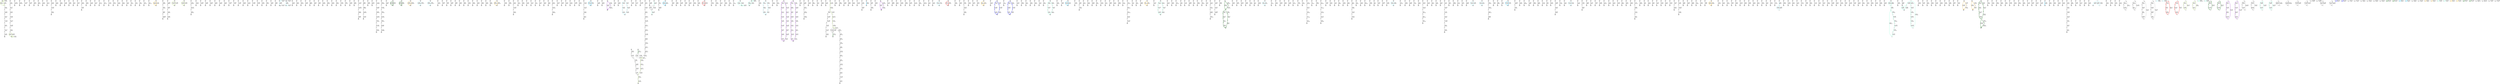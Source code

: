 digraph {
nodesep = 0.5;
node [shape = circle, label = "", height = 0.3];
"0" [style = "filled", fillcolor = "grey"];
"1" [style = "filled", fillcolor = "grey"];
"2" [style = "filled", fillcolor = "grey"];
"3" [style = "filled", fillcolor = "grey"];
"4" [style = "filled", fillcolor = "grey"];
"5" [style = "filled", fillcolor = "grey"];
"6" [style = "filled", fillcolor = "grey"];
"7" [style = "filled", fillcolor = "grey"];
"8" [style = "filled", fillcolor = "grey"];
"9" [style = "filled", fillcolor = "grey"];
"10" [style = "filled", fillcolor = "grey"];
"11" [style = "filled", fillcolor = "grey"];
"12" [style = "filled", fillcolor = "grey"];
"13" [style = "filled", fillcolor = "grey"];
"14" [style = "filled", fillcolor = "grey"];
"15" [style = "filled", fillcolor = "grey"];
"16" [style = "filled", fillcolor = "grey"];
"17" [style = "filled", fillcolor = "grey"];
"18" [style = "filled", fillcolor = "grey"];
"19" [style = "filled", fillcolor = "grey"];
"20" [style = "filled", fillcolor = "grey"];
"21" [style = "filled", fillcolor = "grey"];
"22" [style = "filled", fillcolor = "grey"];
"23" [style = "filled", fillcolor = "grey"];
"24" [style = "filled", fillcolor = "grey"];
"25" [style = "filled", fillcolor = "grey"];
"26" [style = "filled", fillcolor = "grey"];
"27" [style = "filled", fillcolor = "grey"];
"28" [style = "filled", fillcolor = "grey"];
"29" [style = "filled", fillcolor = "grey"];
"30" [style = "filled", fillcolor = "grey"];
"31" [style = "filled", fillcolor = "grey"];
"32" [style = "filled", fillcolor = "grey"];
"33" [style = "filled", fillcolor = "grey"];
"34" [style = "filled", fillcolor = "grey"];
"35" [style = "filled", fillcolor = "grey"];
"36" [style = "filled", fillcolor = "grey"];
"37" [style = "filled", fillcolor = "grey"];
"38" [style = "filled", fillcolor = "grey"];
"39" [style = "filled", fillcolor = "grey"];
"40" [style = "filled", fillcolor = "grey"];
"41" [style = "filled", fillcolor = "grey"];
"42" [style = "filled", fillcolor = "grey"];
"43" [style = "filled", fillcolor = "grey"];
"44" [style = "filled", fillcolor = "grey"];
"45" [style = "filled", fillcolor = "grey"];
"46" [style = "filled", fillcolor = "grey"];
"47" [style = "filled", fillcolor = "grey"];
"48" [style = "filled", fillcolor = "grey"];
"49" [style = "filled", fillcolor = "grey"];
"50" [style = "filled", fillcolor = "grey"];
"51" [style = "filled", fillcolor = "grey"];
"52" [style = "filled", fillcolor = "grey"];
"53" [style = "filled", fillcolor = "grey"];
"54" [style = "filled", fillcolor = "grey"];
"55" [style = "filled", fillcolor = "grey"];
"56" [style = "filled", fillcolor = "grey"];
"57" [style = "filled", fillcolor = "grey"];
"58" [style = "filled", fillcolor = "grey"];
"59" [style = "filled", fillcolor = "grey"];
"60" [style = "filled", fillcolor = "grey"];
"61" [style = "filled", fillcolor = "grey"];
"62" [style = "filled", fillcolor = "grey"];
"63" [style = "filled", fillcolor = "grey"];
"64" [style = "filled", fillcolor = "grey"];
"65" [style = "filled", fillcolor = "grey"];
"66" [style = "filled", fillcolor = "grey"];
"67" [style = "filled", fillcolor = "grey"];
"68" [style = "filled", fillcolor = "grey"];
"69" [style = "filled", fillcolor = "grey"];
"70" [style = "filled", fillcolor = "grey"];
"71" [style = "filled", fillcolor = "grey"];
"72" [style = "filled", fillcolor = "grey"];
"73" [style = "filled", fillcolor = "grey"];
"74" [style = "filled", fillcolor = "grey"];
"75" [style = "filled", fillcolor = "grey"];
"76" [style = "filled", fillcolor = "grey"];
"77" [style = "filled", fillcolor = "grey"];
"78" [style = "filled", fillcolor = "grey"];
"79" [style = "filled", fillcolor = "grey"];
"80" [style = "filled", fillcolor = "grey"];
"81" [style = "filled", fillcolor = "grey"];
"82" [style = "filled", fillcolor = "grey"];
"83" [style = "filled", fillcolor = "grey"];
"84" [style = "filled", fillcolor = "grey"];
"85" [style = "filled", fillcolor = "grey"];
"86" [style = "filled", fillcolor = "grey"];
"87" [style = "filled", fillcolor = "grey"];
"88" [style = "filled", fillcolor = "grey"];
"89" [style = "filled", fillcolor = "grey"];
"90" [style = "filled", fillcolor = "grey"];
"91" [style = "filled", fillcolor = "grey"];
"92" [style = "filled", fillcolor = "grey"];
"93" [style = "filled", fillcolor = "grey"];
"94" [style = "filled", fillcolor = "grey"];
"95" [style = "filled", fillcolor = "grey"];
"96" [style = "filled", fillcolor = "grey"];
"97" [style = "filled", fillcolor = "grey"];
"98" [style = "filled", fillcolor = "grey"];
"99" [style = "filled", fillcolor = "grey"];
"100" [style = "filled", fillcolor = "grey"];
"101" [style = "filled", fillcolor = "grey"];
"102" [style = "filled", fillcolor = "grey"];
"103" [style = "filled", fillcolor = "grey"];
"104" [style = "filled", fillcolor = "grey"];
"105" [style = "filled", fillcolor = "grey"];
"106" [style = "filled", fillcolor = "grey"];
"107" [style = "filled", fillcolor = "grey"];
"108" [style = "filled", fillcolor = "grey"];
"109" [style = "filled", fillcolor = "grey"];
"110" [style = "filled", fillcolor = "grey"];
"111" [style = "filled", fillcolor = "grey"];
"112" [style = "filled", fillcolor = "grey"];
"113" [style = "filled", fillcolor = "grey"];
"114" [style = "filled", fillcolor = "grey"];
"115" [style = "filled", fillcolor = "grey"];
"116" [style = "filled", fillcolor = "grey"];
"117" [style = "filled", fillcolor = "grey"];
"118" [style = "filled", fillcolor = "grey"];
"119" [style = "filled", fillcolor = "grey"];
"120" [style = "filled", fillcolor = "grey"];
"121" [style = "filled", fillcolor = "grey"];
"122" [style = "filled", fillcolor = "grey"];
"123" [style = "filled", fillcolor = "grey"];
"124" [style = "filled", fillcolor = "grey"];
"125" [style = "filled", fillcolor = "grey"];
"126" [style = "filled", fillcolor = "grey"];
"127" [style = "filled", fillcolor = "grey"];
"128" [style = "filled", fillcolor = "grey"];
"129" [style = "filled", fillcolor = "grey"];
"130" [style = "filled", fillcolor = "grey"];
"131" [style = "filled", fillcolor = "grey"];
"132" [style = "filled", fillcolor = "grey"];
"133" [style = "filled", fillcolor = "grey"];
"134" [style = "filled", fillcolor = "grey"];
"135" [style = "filled", fillcolor = "grey"];
"136" [style = "filled", fillcolor = "grey"];
"137" [style = "filled", fillcolor = "grey"];
"138" [style = "filled", fillcolor = "grey"];
"139" [style = "filled", fillcolor = "grey"];
"140" [style = "filled", fillcolor = "grey"];
"141" [style = "filled", fillcolor = "grey"];
"142" [style = "filled", fillcolor = "grey"];
"143" [style = "filled", fillcolor = "grey"];
"144" [style = "filled", fillcolor = "grey"];
"145" [style = "filled", fillcolor = "grey"];
"146" [style = "filled", fillcolor = "grey"];
"147" [style = "filled", fillcolor = "grey"];
"148" [style = "filled", fillcolor = "grey"];
"149" [style = "filled", fillcolor = "grey"];
"150" [style = "filled", fillcolor = "grey"];
"151" [style = "filled", fillcolor = "grey"];
"152" [style = "filled", fillcolor = "grey"];
"153" [style = "filled", fillcolor = "grey"];
"154" [style = "filled", fillcolor = "grey"];
"155" [style = "filled", fillcolor = "grey"];
"156" [style = "filled", fillcolor = "grey"];
"157" [style = "filled", fillcolor = "grey"];
"158" [style = "filled", fillcolor = "grey"];
"159" [style = "filled", fillcolor = "grey"];
"160" [style = "filled", fillcolor = "grey"];
"161" [style = "filled", fillcolor = "grey"];
"162" [style = "filled", fillcolor = "grey"];
"163" [style = "filled", fillcolor = "grey"];
"164" [style = "filled", fillcolor = "grey"];
"165" [style = "filled", fillcolor = "grey"];
"166" [style = "filled", fillcolor = "grey"];
"167" [style = "filled", fillcolor = "grey"];
"168" [style = "filled", fillcolor = "grey"];
"169" [style = "filled", fillcolor = "grey"];
"170" [style = "filled", fillcolor = "grey"];
"171" [style = "filled", fillcolor = "grey"];
"172" [style = "filled", fillcolor = "grey"];
"173" [style = "filled", fillcolor = "grey"];
"174" [style = "filled", fillcolor = "grey"];
"175" [style = "filled", fillcolor = "grey"];
"176" [style = "filled", fillcolor = "grey"];
"177" [style = "filled", fillcolor = "grey"];
"178" [style = "filled", fillcolor = "grey"];
"179" [style = "filled", fillcolor = "grey"];
"180" [style = "filled", fillcolor = "grey"];
"181" [style = "filled", fillcolor = "grey"];
"182" [style = "filled", fillcolor = "grey"];
"183" [style = "filled", fillcolor = "grey"];
"184" [style = "filled", fillcolor = "grey"];
"185" [style = "filled", fillcolor = "grey"];
"186" [style = "filled", fillcolor = "grey"];
"187" [style = "filled", fillcolor = "grey"];
"188" [style = "filled", fillcolor = "grey"];
"189" [style = "filled", fillcolor = "grey"];
"190" [style = "filled", fillcolor = "grey"];
"191" [style = "filled", fillcolor = "grey"];
"192" [style = "filled", fillcolor = "grey"];
"193" [style = "filled", fillcolor = "grey"];
"194" [style = "filled", fillcolor = "grey"];
"195" [style = "filled", fillcolor = "grey"];
"196" [style = "filled", fillcolor = "grey"];
"197" [style = "filled", fillcolor = "grey"];
"198" [style = "filled", fillcolor = "grey"];
"199" [style = "filled", fillcolor = "grey"];
"200" [style = "filled", fillcolor = "grey"];
"201" [style = "filled", fillcolor = "grey"];
"202" [style = "filled", fillcolor = "grey"];
"203" [style = "filled", fillcolor = "grey"];
"204" [style = "filled", fillcolor = "grey"];
"205" [style = "filled", fillcolor = "grey"];
"206" [style = "filled", fillcolor = "grey"];
"207" [style = "filled", fillcolor = "grey"];
"208" [style = "filled", fillcolor = "grey"];
"209" [style = "filled", fillcolor = "grey"];
"210" [style = "filled", fillcolor = "grey"];
"211" [style = "filled", fillcolor = "grey"];
"212" [style = "filled", fillcolor = "grey"];
"213" [style = "filled", fillcolor = "grey"];
"214" [style = "filled", fillcolor = "grey"];
"215" [style = "filled", fillcolor = "grey"];
"216" [style = "filled", fillcolor = "grey"];
"217" [style = "filled", fillcolor = "grey"];
"218" [style = "filled", fillcolor = "grey"];
"219" [style = "filled", fillcolor = "grey"];
"220" [style = "filled", fillcolor = "grey"];
"221" [style = "filled", fillcolor = "grey"];
"222" [style = "filled", fillcolor = "grey"];
"223" [style = "filled", fillcolor = "grey"];
"224" [style = "filled", fillcolor = "grey"];
"225" [style = "filled", fillcolor = "grey"];
"226" [style = "filled", fillcolor = "grey"];
"227" [style = "filled", fillcolor = "grey"];
"228" [style = "filled", fillcolor = "grey"];
"229" [style = "filled", fillcolor = "grey"];
"230" [style = "filled", fillcolor = "grey"];
"231" [style = "filled", fillcolor = "grey"];
"232" [style = "filled", fillcolor = "grey"];
"233" [style = "filled", fillcolor = "grey"];
"234" [style = "filled", fillcolor = "grey"];
"235" [style = "filled", fillcolor = "grey"];
"236" [style = "filled", fillcolor = "grey"];
"237" [style = "filled", fillcolor = "grey"];
"238" [style = "filled", fillcolor = "grey"];
"239" [style = "filled", fillcolor = "grey"];
"240" [style = "filled", fillcolor = "grey"];
"241" [style = "filled", fillcolor = "grey"];
"242" [style = "filled", fillcolor = "grey"];
"243" [style = "filled", fillcolor = "grey"];
"244" [style = "filled", fillcolor = "grey"];
"245" [style = "filled", fillcolor = "grey"];
"246" [style = "filled", fillcolor = "grey"];
"247" [style = "filled", fillcolor = "grey"];
"248" [style = "filled", fillcolor = "grey"];
"249" [style = "filled", fillcolor = "grey"];
"250" [style = "filled", fillcolor = "grey"];
"251" [style = "filled", fillcolor = "grey"];
"252" [style = "filled", fillcolor = "grey"];
"253" [style = "filled", fillcolor = "grey"];
"254" [style = "filled", fillcolor = "grey"];
"255" [style = "filled", fillcolor = "grey"];
"256" [style = "filled", fillcolor = "grey"];
"257" [style = "filled", fillcolor = "grey"];
"258" [style = "filled", fillcolor = "grey"];
"259" [style = "filled", fillcolor = "grey"];
"260" [style = "filled", fillcolor = "grey"];
"261" [style = "filled", fillcolor = "grey"];
"262" [style = "filled", fillcolor = "grey"];
"263" [style = "filled", fillcolor = "grey"];
"264" [style = "filled", fillcolor = "grey"];
"265" [style = "filled", fillcolor = "grey"];
"266" [style = "filled", fillcolor = "grey"];
"267" [style = "filled", fillcolor = "grey"];
"268" [style = "filled", fillcolor = "grey"];
"269" [style = "filled", fillcolor = "grey"];
"270" [style = "filled", fillcolor = "grey"];
"271" [style = "filled", fillcolor = "grey"];
"272" [style = "filled", fillcolor = "grey"];
"273" [style = "filled", fillcolor = "grey"];
"274" [style = "filled", fillcolor = "grey"];
"275" [style = "filled", fillcolor = "grey"];
"276" [style = "filled", fillcolor = "grey"];
"277" [style = "filled", fillcolor = "grey"];
"278" [style = "filled", fillcolor = "grey"];
"279" [style = "filled", fillcolor = "grey"];
"280" [style = "filled", fillcolor = "grey"];
"281" [style = "filled", fillcolor = "grey"];
"282" [style = "filled", fillcolor = "grey"];
"283" [style = "filled", fillcolor = "grey"];
"284" [style = "filled", fillcolor = "grey"];
"285" [style = "filled", fillcolor = "grey"];
"286" [style = "filled", fillcolor = "grey"];
"287" [style = "filled", fillcolor = "grey"];
"288" [style = "filled", fillcolor = "grey"];
"289" [style = "filled", fillcolor = "grey"];
"290" [style = "filled", fillcolor = "grey"];
"291" [style = "filled", fillcolor = "grey"];
"292" [style = "filled", fillcolor = "grey"];
"293" [style = "filled", fillcolor = "grey"];
"294" [style = "filled", fillcolor = "grey"];
"295" [style = "filled", fillcolor = "grey"];
"296" [style = "filled", fillcolor = "grey"];
"297" [style = "filled", fillcolor = "grey"];
"298" [style = "filled", fillcolor = "grey"];
"299" [style = "filled", fillcolor = "grey"];
"300" [style = "filled", fillcolor = "grey"];
"301" [style = "filled", fillcolor = "grey"];
"302" [style = "filled", fillcolor = "grey"];
"303" [style = "filled", fillcolor = "grey"];
"304" [style = "filled", fillcolor = "grey"];
"305" [style = "filled", fillcolor = "grey"];
"306" [style = "filled", fillcolor = "grey"];
"307" [style = "filled", fillcolor = "grey"];
"308" [style = "filled", fillcolor = "grey"];
"309" [style = "filled", fillcolor = "grey"];
"310" [style = "filled", fillcolor = "grey"];
"311" [style = "filled", fillcolor = "grey"];
"312" [style = "filled", fillcolor = "grey"];
"313" [style = "filled", fillcolor = "grey"];
"314" [style = "filled", fillcolor = "grey"];
"315" [style = "filled", fillcolor = "grey"];
"316" [style = "filled", fillcolor = "grey"];
"317" [style = "filled", fillcolor = "grey"];
"318" [style = "filled", fillcolor = "grey"];
"319" [style = "filled", fillcolor = "grey"];
"320" [style = "filled", fillcolor = "grey"];
"321" [style = "filled", fillcolor = "grey"];
"322" [style = "filled", fillcolor = "grey"];
"323" [style = "filled", fillcolor = "grey"];
"324" [style = "filled", fillcolor = "grey"];
"325" [style = "filled", fillcolor = "grey"];
"326" [style = "filled", fillcolor = "grey"];
"327" [style = "filled", fillcolor = "grey"];
"328" [style = "filled", fillcolor = "grey"];
"329" [style = "filled", fillcolor = "grey"];
"330" [style = "filled", fillcolor = "grey"];
"331" [style = "filled", fillcolor = "grey"];
"332" [style = "filled", fillcolor = "grey"];
"333" [style = "filled", fillcolor = "grey"];
"334" [style = "filled", fillcolor = "grey"];
"335" [style = "filled", fillcolor = "grey"];
"336" [style = "filled", fillcolor = "grey"];
"337" [style = "filled", fillcolor = "grey"];
"338" [style = "filled", fillcolor = "grey"];
"339" [style = "filled", fillcolor = "grey"];
"340" [style = "filled", fillcolor = "grey"];
"341" [style = "filled", fillcolor = "grey"];
"342" [style = "filled", fillcolor = "grey"];
"343" [style = "filled", fillcolor = "grey"];
"344" [style = "filled", fillcolor = "grey"];
"345" [style = "filled", fillcolor = "grey"];
"346" [style = "filled", fillcolor = "grey"];
"347" [style = "filled", fillcolor = "grey"];
"348" [style = "filled", fillcolor = "grey"];
"349" [style = "filled", fillcolor = "grey"];
"350" [style = "filled", fillcolor = "grey"];
"351" [style = "filled", fillcolor = "grey"];
"352" [style = "filled", fillcolor = "grey"];
"353" [style = "filled", fillcolor = "grey"];
"354" [style = "filled", fillcolor = "grey"];
"355" [style = "filled", fillcolor = "grey"];
"356" [style = "filled", fillcolor = "grey"];
"357" [style = "filled", fillcolor = "grey"];
"358" [style = "filled", fillcolor = "grey"];
"359" [style = "filled", fillcolor = "grey"];
"360" [style = "filled", fillcolor = "grey"];
"361" [style = "filled", fillcolor = "grey"];
"362" [style = "filled", fillcolor = "grey"];
"363" [style = "filled", fillcolor = "grey"];
"364" [style = "filled", fillcolor = "grey"];
"365" [style = "filled", fillcolor = "grey"];
"366" [style = "filled", fillcolor = "grey"];
"367" [style = "filled", fillcolor = "grey"];
"368" [style = "filled", fillcolor = "grey"];
"369" [style = "filled", fillcolor = "grey"];
"370" [style = "filled", fillcolor = "grey"];
"371" [style = "filled", fillcolor = "grey"];
"372" [style = "filled", fillcolor = "grey"];
"373" [style = "filled", fillcolor = "grey"];
"374" [style = "filled", fillcolor = "grey"];
"375" [style = "filled", fillcolor = "grey"];
"376" [style = "filled", fillcolor = "grey"];
"377" [style = "filled", fillcolor = "grey"];
"378" [style = "filled", fillcolor = "grey"];
"379" [style = "filled", fillcolor = "grey"];
"380" [style = "filled", fillcolor = "grey"];
"381" [style = "filled", fillcolor = "grey"];
"382" [style = "filled", fillcolor = "grey"];
"383" [style = "filled", fillcolor = "grey"];
"384" [style = "filled", fillcolor = "grey"];
"385" [style = "filled", fillcolor = "grey"];
"386" [style = "filled", fillcolor = "grey"];
"387" [style = "filled", fillcolor = "grey"];
"388" [style = "filled", fillcolor = "grey"];
"389" [style = "filled", fillcolor = "grey"];
"390" [style = "filled", fillcolor = "grey"];
"391" [style = "filled", fillcolor = "grey"];
"392" [style = "filled", fillcolor = "grey"];
"393" [style = "filled", fillcolor = "grey"];
"394" [style = "filled", fillcolor = "grey"];
"395" [style = "filled", fillcolor = "grey"];
"396" [style = "filled", fillcolor = "grey"];
"397" [style = "filled", fillcolor = "grey"];
"398" [style = "filled", fillcolor = "grey"];
"399" [style = "filled", fillcolor = "grey"];
"400" [style = "filled", fillcolor = "grey"];
"401" [style = "filled", fillcolor = "grey"];
"402" [style = "filled", fillcolor = "grey"];
"403" [style = "filled", fillcolor = "grey"];
"404" [style = "filled", fillcolor = "grey"];
"405" [style = "filled", fillcolor = "grey"];
"406" [style = "filled", fillcolor = "grey"];
"407" [style = "filled", fillcolor = "grey"];
"408" [style = "filled", fillcolor = "grey"];
"409" [style = "filled", fillcolor = "grey"];
"410" [style = "filled", fillcolor = "grey"];
"411" [style = "filled", fillcolor = "grey"];
"412" [style = "filled", fillcolor = "grey"];
"413" [style = "filled", fillcolor = "grey"];
"414" [style = "filled", fillcolor = "grey"];
"415" [style = "filled", fillcolor = "grey"];
"416" [style = "filled", fillcolor = "grey"];
"417" [style = "filled", fillcolor = "grey"];
"418" [style = "filled", fillcolor = "grey"];
"419" [style = "filled", fillcolor = "grey"];
"420" [style = "filled", fillcolor = "grey"];
"421" [style = "filled", fillcolor = "grey"];
"422" [style = "filled", fillcolor = "grey"];
"423" [style = "filled", fillcolor = "grey"];
"424" [style = "filled", fillcolor = "grey"];
"425" [style = "filled", fillcolor = "grey"];
"426" [style = "filled", fillcolor = "grey"];
"427" [style = "filled", fillcolor = "grey"];
"428" [style = "filled", fillcolor = "grey"];
"429" [style = "filled", fillcolor = "grey"];
"430" [style = "filled", fillcolor = "grey"];
"431" [style = "filled", fillcolor = "grey"];
"432" [style = "filled", fillcolor = "grey"];
"433" [style = "filled", fillcolor = "grey"];
"434" [style = "filled", fillcolor = "grey"];
"435" [style = "filled", fillcolor = "grey"];
"436" [style = "filled", fillcolor = "grey"];
"437" [style = "filled", fillcolor = "grey"];
"438" [style = "filled", fillcolor = "grey"];
"439" [style = "filled", fillcolor = "grey"];
"440" [style = "filled", fillcolor = "grey"];
"441" [style = "filled", fillcolor = "grey"];
"442" [style = "filled", fillcolor = "grey"];
"443" [style = "filled", fillcolor = "grey"];
"444" [style = "filled", fillcolor = "grey"];
"445" [style = "filled", fillcolor = "grey"];
"446" [style = "filled", fillcolor = "grey"];
"447" [style = "filled", fillcolor = "grey"];
"448" [style = "filled", fillcolor = "grey"];
"449" [style = "filled", fillcolor = "grey"];
"450" [style = "filled", fillcolor = "grey"];
"451" [style = "filled", fillcolor = "grey"];
"452" [style = "filled", fillcolor = "grey"];
"453" [style = "filled", fillcolor = "grey"];
"454" [style = "filled", fillcolor = "grey"];
"455" [style = "filled", fillcolor = "grey"];
"456" [style = "filled", fillcolor = "grey"];
"457" [style = "filled", fillcolor = "grey"];
"458" [style = "filled", fillcolor = "grey"];
"459" [style = "filled", fillcolor = "grey"];
"460" [style = "filled", fillcolor = "grey"];
"461" [style = "filled", fillcolor = "grey"];
"462" [style = "filled", fillcolor = "grey"];
"463" [style = "filled", fillcolor = "grey"];
"464" [style = "filled", fillcolor = "grey"];
"465" [style = "filled", fillcolor = "grey"];
"466" [style = "filled", fillcolor = "grey"];
"467" [style = "filled", fillcolor = "grey"];
"468" [style = "filled", fillcolor = "grey"];
"469" [style = "filled", fillcolor = "grey"];
"470" [style = "filled", fillcolor = "grey"];
"471" [style = "filled", fillcolor = "grey"];
"472" [style = "filled", fillcolor = "grey"];
"473" [style = "filled", fillcolor = "grey"];
"474" [style = "filled", fillcolor = "grey"];
"475" [style = "filled", fillcolor = "grey"];
"476" [style = "filled", fillcolor = "grey"];
"477" [style = "filled", fillcolor = "grey"];
"478" [style = "filled", fillcolor = "grey"];
"479" [style = "filled", fillcolor = "grey"];
"480" [style = "filled", fillcolor = "grey"];
"481" [style = "filled", fillcolor = "grey"];
"482" [style = "filled", fillcolor = "grey"];
"483" [style = "filled", fillcolor = "grey"];
"484" [style = "filled", fillcolor = "grey"];
"485" [style = "filled", fillcolor = "grey"];
"486" [style = "filled", fillcolor = "grey"];
"487" [style = "filled", fillcolor = "grey"];
"488" [style = "filled", fillcolor = "grey"];
"489" [style = "filled", fillcolor = "grey"];
"490" [style = "filled", fillcolor = "grey"];
"491" [style = "filled", fillcolor = "grey"];
"492" [style = "filled", fillcolor = "grey"];
"493" [style = "filled", fillcolor = "grey"];
"494" [style = "filled", fillcolor = "grey"];
"495" [style = "filled", fillcolor = "grey"];
"496" [style = "filled", fillcolor = "grey"];
"497" [style = "filled", fillcolor = "grey"];
"498" [style = "filled", fillcolor = "grey"];
"499" [style = "filled", fillcolor = "grey"];
"500" [style = "filled", fillcolor = "grey"];
"501" [style = "filled", fillcolor = "grey"];
"502" [style = "filled", fillcolor = "grey"];
"503" [style = "filled", fillcolor = "grey"];
"504" [style = "filled", fillcolor = "grey"];
"505" [style = "filled", fillcolor = "grey"];
"506" [style = "filled", fillcolor = "grey"];
"507" [style = "filled", fillcolor = "grey"];
"508" [style = "filled", fillcolor = "grey"];
"509" [style = "filled", fillcolor = "grey"];
"510" [style = "filled", fillcolor = "grey"];
"511" [style = "filled", fillcolor = "grey"];
"512" [style = "filled", fillcolor = "grey"];
"513" [style = "filled", fillcolor = "grey"];
"514" [style = "filled", fillcolor = "grey"];
"515" [style = "filled", fillcolor = "grey"];
"516" [style = "filled", fillcolor = "grey"];
"517" [style = "filled", fillcolor = "grey"];
"518" [style = "filled", fillcolor = "grey"];
"519" [style = "filled", fillcolor = "grey"];
"520" [style = "filled", fillcolor = "grey"];
"521" [style = "filled", fillcolor = "grey"];
"522" [style = "filled", fillcolor = "grey"];
"523" [style = "filled", fillcolor = "grey"];
"524" [style = "filled", fillcolor = "grey"];
"525" [style = "filled", fillcolor = "grey"];
"526" [style = "filled", fillcolor = "grey"];
"527" [style = "filled", fillcolor = "grey"];
"528" [style = "filled", fillcolor = "grey"];
"529" [style = "filled", fillcolor = "grey"];
"530" [style = "filled", fillcolor = "grey"];
"531" [style = "filled", fillcolor = "grey"];
"532" [style = "filled", fillcolor = "grey"];
"533" [style = "filled", fillcolor = "grey"];
"534" [style = "filled", fillcolor = "grey"];
"535" [style = "filled", fillcolor = "grey"];
"536" [style = "filled", fillcolor = "grey"];
"537" [style = "filled", fillcolor = "grey"];
"538" [style = "filled", fillcolor = "grey"];
"539" [style = "filled", fillcolor = "grey"];
"540" [style = "filled", fillcolor = "grey"];
"541" [style = "filled", fillcolor = "grey"];
"542" [style = "filled", fillcolor = "grey"];
"543" [style = "filled", fillcolor = "grey"];
"544" [style = "filled", fillcolor = "grey"];
"545" [style = "filled", fillcolor = "grey"];
"546" [style = "filled", fillcolor = "grey"];
"547" [style = "filled", fillcolor = "grey"];
"548" [style = "filled", fillcolor = "grey"];
"549" [style = "filled", fillcolor = "grey"];
"550" [style = "filled", fillcolor = "grey"];
"551" [style = "filled", fillcolor = "grey"];
"552" [style = "filled", fillcolor = "grey"];
"553" [style = "filled", fillcolor = "grey"];
"554" [style = "filled", fillcolor = "grey"];
"555" [style = "filled", fillcolor = "grey"];
"556" [style = "filled", fillcolor = "grey"];
"557" [style = "filled", fillcolor = "grey"];
"558" [style = "filled", fillcolor = "grey"];
"559" [style = "filled", fillcolor = "grey"];
"560" [style = "filled", fillcolor = "grey"];
"561" [style = "filled", fillcolor = "grey"];
"562" [style = "filled", fillcolor = "grey"];
"563" [style = "filled", fillcolor = "grey"];
"564" [style = "filled", fillcolor = "grey"];
"565" [style = "filled", fillcolor = "grey"];
"566" [style = "filled", fillcolor = "grey"];
"567" [style = "filled", fillcolor = "grey"];
"568" [style = "filled", fillcolor = "grey"];
"569" [style = "filled", fillcolor = "grey"];
"570" [style = "filled", fillcolor = "grey"];
"571" [style = "filled", fillcolor = "grey"];
"572" [style = "filled", fillcolor = "grey"];
"573" [style = "filled", fillcolor = "grey"];
"574" [style = "filled", fillcolor = "grey"];
"575" [style = "filled", fillcolor = "grey"];
"576" [style = "filled", fillcolor = "grey"];
"577" [style = "filled", fillcolor = "grey"];
"578" [style = "filled", fillcolor = "grey"];
"579" [style = "filled", fillcolor = "grey"];
"580" [style = "filled", fillcolor = "grey"];
"581" [style = "filled", fillcolor = "grey"];
"582" [style = "filled", fillcolor = "grey"];
"583" [style = "filled", fillcolor = "grey"];
"584" [style = "filled", fillcolor = "grey"];
"585" [style = "filled", fillcolor = "grey"];
"586" [style = "filled", fillcolor = "grey"];
"587" [style = "filled", fillcolor = "grey"];
"588" [style = "filled", fillcolor = "grey"];
"589" [style = "filled", fillcolor = "grey"];
"590" [style = "filled", fillcolor = "grey"];
"591" [style = "filled", fillcolor = "grey"];
"592" [style = "filled", fillcolor = "grey"];
"593" [style = "filled", fillcolor = "grey"];
"594" [style = "filled", fillcolor = "grey"];
"595" [style = "filled", fillcolor = "grey"];
"596" [style = "filled", fillcolor = "grey"];
"597" [style = "filled", fillcolor = "grey"];
"598" [style = "filled", fillcolor = "grey"];
"599" [style = "filled", fillcolor = "grey"];
"600" [style = "filled", fillcolor = "grey"];
"601" [style = "filled", fillcolor = "grey"];
"602" [style = "filled", fillcolor = "grey"];
"603" [style = "filled", fillcolor = "grey"];
"604" [style = "filled", fillcolor = "grey"];
"605" [style = "filled", fillcolor = "grey"];
"606" [style = "filled", fillcolor = "grey"];
"607" [style = "filled", fillcolor = "grey"];
"608" [style = "filled", fillcolor = "grey"];
"609" [style = "filled", fillcolor = "grey"];
"610" [style = "filled", fillcolor = "grey"];
"611" [style = "filled", fillcolor = "grey"];
"612" [style = "filled", fillcolor = "grey"];
"613" [style = "filled", fillcolor = "grey"];
"614" [style = "filled", fillcolor = "grey"];
"615" [style = "filled", fillcolor = "grey"];
"616" [style = "filled", fillcolor = "grey"];
"617" [style = "filled", fillcolor = "grey"];
"618" [style = "filled", fillcolor = "grey"];
"619" [style = "filled", fillcolor = "grey"];
"620" [style = "filled", fillcolor = "grey"];
"621" [style = "filled", fillcolor = "grey"];
"622" [style = "filled", fillcolor = "grey"];
"623" [style = "filled", fillcolor = "grey"];
"624" [style = "filled", fillcolor = "grey"];
"625" [style = "filled", fillcolor = "grey"];
"626" [style = "filled", fillcolor = "grey"];
"627" [style = "filled", fillcolor = "grey"];
"628" [style = "filled", fillcolor = "grey"];
"629" [style = "filled", fillcolor = "grey"];
"630" [style = "filled", fillcolor = "grey"];
"631" [style = "filled", fillcolor = "grey"];
"632" [style = "filled", fillcolor = "grey"];
"633" [style = "filled", fillcolor = "grey"];
"634" [style = "filled", fillcolor = "grey"];
"635" [style = "filled", fillcolor = "grey"];
"636" [style = "filled", fillcolor = "grey"];
"637" [style = "filled", fillcolor = "grey"];
"638" [style = "filled", fillcolor = "grey"];
"639" [style = "filled", fillcolor = "grey"];
"640" [style = "filled", fillcolor = "grey"];
"641" [style = "filled", fillcolor = "grey"];
"642" [style = "filled", fillcolor = "grey"];
"643" [style = "filled", fillcolor = "grey"];
"644" [style = "filled", fillcolor = "grey"];
"645" [style = "filled", fillcolor = "grey"];
"646" [style = "filled", fillcolor = "grey"];
"647" [style = "filled", fillcolor = "grey"];
"648" [style = "filled", fillcolor = "grey"];
"649" [style = "filled", fillcolor = "grey"];
"650" [style = "filled", fillcolor = "grey"];
"651" [style = "filled", fillcolor = "grey"];
"652" [style = "filled", fillcolor = "grey"];
"653" [style = "filled", fillcolor = "grey"];
"654" [style = "filled", fillcolor = "grey"];
"655" [style = "filled", fillcolor = "grey"];
"656" [style = "filled", fillcolor = "grey"];
"657" [style = "filled", fillcolor = "grey"];
"658" [style = "filled", fillcolor = "grey"];
"659" [style = "filled", fillcolor = "grey"];
"660" [style = "filled", fillcolor = "grey"];
"661" [style = "filled", fillcolor = "grey"];
"662" [style = "filled", fillcolor = "grey"];
"663" [style = "filled", fillcolor = "grey"];
"664" [style = "filled", fillcolor = "grey"];
"665" [style = "filled", fillcolor = "grey"];
"666" [style = "filled", fillcolor = "grey"];
"667" [style = "filled", fillcolor = "grey"];
"668" [style = "filled", fillcolor = "grey"];
"669" [style = "filled", fillcolor = "grey"];
"670" [style = "filled", fillcolor = "grey"];
"671" [style = "filled", fillcolor = "grey"];
"672" [style = "filled", fillcolor = "grey"];
"673" [style = "filled", fillcolor = "grey"];
"674" [style = "filled", fillcolor = "grey"];
"675" [style = "filled", fillcolor = "grey"];
"676" [style = "filled", fillcolor = "grey"];
"677" [style = "filled", fillcolor = "grey"];
"678" [style = "filled", fillcolor = "grey"];
"679" [style = "filled", fillcolor = "grey"];
"680" [style = "filled", fillcolor = "grey"];
"681" [style = "filled", fillcolor = "grey"];
"682" [style = "filled", fillcolor = "grey"];
"683" [style = "filled", fillcolor = "grey"];
"684" [style = "filled", fillcolor = "grey"];
"685" [style = "filled", fillcolor = "grey"];
"686" [style = "filled", fillcolor = "grey"];
"687" [style = "filled", fillcolor = "grey"];
"688" [style = "filled", fillcolor = "grey"];
"689" [style = "filled", fillcolor = "grey"];
"690" [style = "filled", fillcolor = "grey"];
"691" [style = "filled", fillcolor = "grey"];
"692" [style = "filled", fillcolor = "grey"];
"693" [style = "filled", fillcolor = "grey"];
"694" [style = "filled", fillcolor = "grey"];
"695" [style = "filled", fillcolor = "grey"];
"696" [style = "filled", fillcolor = "grey"];
"697" [style = "filled", fillcolor = "grey"];
"698" [style = "filled", fillcolor = "grey"];
"699" [style = "filled", fillcolor = "grey"];
"700" [style = "filled", fillcolor = "grey"];
"701" [style = "filled", fillcolor = "grey"];
"702" [style = "filled", fillcolor = "grey"];
"703" [style = "filled", fillcolor = "grey"];
"704" [style = "filled", fillcolor = "grey"];
"705" [style = "filled", fillcolor = "grey"];
"706" [style = "filled", fillcolor = "grey"];
"707" [style = "filled", fillcolor = "grey"];
"708" [style = "filled", fillcolor = "grey"];
"709" [style = "filled", fillcolor = "grey"];
"710" [style = "filled", fillcolor = "grey"];
"711" [style = "filled", fillcolor = "grey"];
"712" [style = "filled", fillcolor = "grey"];
"713" [style = "filled", fillcolor = "grey"];
"714" [style = "filled", fillcolor = "grey"];
"715" [style = "filled", fillcolor = "grey"];
"716" [style = "filled", fillcolor = "grey"];
"717" [style = "filled", fillcolor = "grey"];
"718" [style = "filled", fillcolor = "grey"];
"719" [style = "filled", fillcolor = "grey"];
"720" [style = "filled", fillcolor = "grey"];
"721" [style = "filled", fillcolor = "grey"];
"722" [style = "filled", fillcolor = "grey"];
"723" [style = "filled", fillcolor = "grey"];
"724" [style = "filled", fillcolor = "grey"];
"725" [style = "filled", fillcolor = "grey"];
"726" [style = "filled", fillcolor = "grey"];
"727" [style = "filled", fillcolor = "grey"];
"728" [style = "filled", fillcolor = "grey"];
"729" [style = "filled", fillcolor = "grey"];
"730" [style = "filled", fillcolor = "grey"];
"731" [style = "filled", fillcolor = "grey"];
"732" [style = "filled", fillcolor = "grey"];
"733" [style = "filled", fillcolor = "grey"];
"734" [style = "filled", fillcolor = "grey"];
"735" [style = "filled", fillcolor = "grey"];
"736" [style = "filled", fillcolor = "grey"];
"737" [style = "filled", fillcolor = "grey"];
"738" [style = "filled", fillcolor = "grey"];
"739" [style = "filled", fillcolor = "grey"];
"740" [style = "filled", fillcolor = "grey"];
"741" [style = "filled", fillcolor = "grey"];
"742" [style = "filled", fillcolor = "grey"];
"743" [style = "filled", fillcolor = "grey"];
"744" [style = "filled", fillcolor = "grey"];
"745" [style = "filled", fillcolor = "grey"];
"746" [style = "filled", fillcolor = "grey"];
"747" [style = "filled", fillcolor = "grey"];
"748" [style = "filled", fillcolor = "grey"];
"749" [style = "filled", fillcolor = "grey"];
"750" [style = "filled", fillcolor = "grey"];
"751" [style = "filled", fillcolor = "grey"];
"752" [style = "filled", fillcolor = "grey"];
"753" [style = "filled", fillcolor = "grey"];
"754" [style = "filled", fillcolor = "grey"];
"755" [style = "filled", fillcolor = "grey"];
"756" [style = "filled", fillcolor = "grey"];
"757" [style = "filled", fillcolor = "grey"];
"758" [style = "filled", fillcolor = "grey"];
"759" [style = "filled", fillcolor = "grey"];
"760" [style = "filled", fillcolor = "grey"];
"761" [style = "filled", fillcolor = "grey"];
"762" [style = "filled", fillcolor = "grey"];
"763" [style = "filled", fillcolor = "grey"];
"764" [style = "filled", fillcolor = "grey"];
"765" [style = "filled", fillcolor = "grey"];
"766" [style = "filled", fillcolor = "grey"];
"767" [style = "filled", fillcolor = "grey"];
"768" [style = "filled", fillcolor = "grey"];
"769" [style = "filled", fillcolor = "grey"];
"770" [style = "filled", fillcolor = "grey"];
"771" [style = "filled", fillcolor = "grey"];
"772" [style = "filled", fillcolor = "grey"];
"773" [style = "filled", fillcolor = "grey"];
"774" [style = "filled", fillcolor = "grey"];
"775" [style = "filled", fillcolor = "grey"];
"776" [style = "filled", fillcolor = "grey"];
"777" [style = "filled", fillcolor = "grey"];
"778" [style = "filled", fillcolor = "grey"];
"779" [style = "filled", fillcolor = "grey"];
"780" [style = "filled", fillcolor = "grey"];
"781" [style = "filled", fillcolor = "grey"];
"782" [style = "filled", fillcolor = "grey"];
"783" [style = "filled", fillcolor = "grey"];
"784" [style = "filled", fillcolor = "grey"];
"785" [style = "filled", fillcolor = "grey"];
"786" [style = "filled", fillcolor = "grey"];
"787" [style = "filled", fillcolor = "grey"];
"788" [style = "filled", fillcolor = "grey"];
"789" [style = "filled", fillcolor = "grey"];
"790" [style = "filled", fillcolor = "grey"];
"791" [style = "filled", fillcolor = "grey"];
"792" [style = "filled", fillcolor = "grey"];
"793" [style = "filled", fillcolor = "grey"];
"794" [style = "filled", fillcolor = "grey"];
"795" [style = "filled", fillcolor = "grey"];
"796" [style = "filled", fillcolor = "grey"];
"797" [style = "filled", fillcolor = "grey"];
"798" [style = "filled", fillcolor = "grey"];
"799" [style = "filled", fillcolor = "grey"];
"800" [style = "filled", fillcolor = "grey"];
"801" [style = "filled", fillcolor = "grey"];
"802" [style = "filled", fillcolor = "grey"];
"803" [style = "filled", fillcolor = "grey"];
"804" [style = "filled", fillcolor = "grey"];
"805" [style = "filled", fillcolor = "grey"];
"806" [style = "filled", fillcolor = "grey"];
"807" [style = "filled", fillcolor = "grey"];
"808" [style = "filled", fillcolor = "grey"];
"809" [style = "filled", fillcolor = "grey"];
"810" [style = "filled", fillcolor = "grey"];
"811" [style = "filled", fillcolor = "grey"];
"812" [style = "filled", fillcolor = "grey"];
"813" [style = "filled", fillcolor = "grey"];
"814" [style = "filled", fillcolor = "grey"];
"815" [style = "filled", fillcolor = "grey"];
"816" [style = "filled", fillcolor = "grey"];
"817" [style = "filled", fillcolor = "grey"];
"818" [style = "filled", fillcolor = "grey"];
"819" [style = "filled", fillcolor = "grey"];
"820" [style = "filled", fillcolor = "grey"];
"821" [style = "filled", fillcolor = "grey"];
"822" [style = "filled", fillcolor = "grey"];
"823" [style = "filled", fillcolor = "grey"];
"824" [style = "filled", fillcolor = "grey"];
"825" [style = "filled", fillcolor = "grey"];
"826" [style = "filled", fillcolor = "grey"];
"827" [style = "filled", fillcolor = "grey"];
"828" [style = "filled", fillcolor = "grey"];
"829" [style = "filled", fillcolor = "grey"];
"830" [style = "filled", fillcolor = "grey"];
"831" [style = "filled", fillcolor = "grey"];
"832" [style = "filled", fillcolor = "grey"];
"833" [style = "filled", fillcolor = "grey"];
"834" [style = "filled", fillcolor = "grey"];
"835" [style = "filled", fillcolor = "grey"];
"836" [style = "filled", fillcolor = "grey"];
"837" [style = "filled", fillcolor = "grey"];
"838" [style = "filled", fillcolor = "grey"];
"839" [style = "filled", fillcolor = "grey"];
"840" [style = "filled", fillcolor = "grey"];
"841" [style = "filled", fillcolor = "grey"];
"842" [style = "filled", fillcolor = "grey"];
"843" [style = "filled", fillcolor = "grey"];
"844" [style = "filled", fillcolor = "grey"];
"845" [style = "filled", fillcolor = "grey"];
"846" [style = "filled", fillcolor = "grey"];
"847" [style = "filled", fillcolor = "grey"];
"848" [style = "filled", fillcolor = "grey"];
"849" [style = "filled", fillcolor = "grey"];
"850" [style = "filled", fillcolor = "grey"];
"851" [style = "filled", fillcolor = "grey"];
"852" [style = "filled", fillcolor = "grey"];
"853" [style = "filled", fillcolor = "grey"];
"854" [style = "filled", fillcolor = "grey"];
"855" [style = "filled", fillcolor = "grey"];
"856" [style = "filled", fillcolor = "grey"];
"857" [style = "filled", fillcolor = "grey"];
"858" [style = "filled", fillcolor = "grey"];
"859" [style = "filled", fillcolor = "grey"];
"860" [style = "filled", fillcolor = "grey"];
"861" [style = "filled", fillcolor = "grey"];
"404" -> "400" [label = "id 1\l2.4k 3x", color = "black"] ;
"387" -> "218" [label = "id -1\l2.4k 3x", color = "black"] ;
"385" -> "410" [label = "id 3\l41k 4x", color = "black"] ;
"640" -> "291" [label = "id -3\l41k 4x", color = "black"] ;
"420" -> "646" [label = "id 10\l5k 24x", color = "black"] ;
"636" -> "457" [label = "id -10\l5k 24x", color = "black"] ;
"761" -> "583" [label = "id 14\l2.5k 8x", color = "black"] ;
"614" -> "323" [label = "id -14\l2.5k 8x", color = "black"] ;
"406" -> "862" [label = "id 15\l4.9k 30x", color = "black"] ;
"863" -> "421" [label = "id -15\l4.9k 30x", color = "black"] ;
"862" -> "864" [label = "id 17\l1.1k 10x", color = "black"] ;
"865" -> "863" [label = "id -17\l1.1k 10x", color = "black"] ;
"866" -> "867" [label = "id 19\l16k 18x", color = "black"] ;
"868" -> "869" [label = "id -19\l16k 18x", color = "black"] ;
"32" -> "299" [label = "id 20\l2.9k 11x", color = "black"] ;
"31" -> "799" [label = "id -20\l2.9k 11x", color = "black"] ;
"869" -> "870" [label = "id 21\l18k 12x", color = "black"] ;
"871" -> "866" [label = "id -21\l18k 12x", color = "black"] ;
"551" -> "608" [label = "id 26\l5k 3x", color = "black"] ;
"360" -> "428" [label = "id -26\l5k 3x", color = "black"] ;
"555" -> "430" [label = "id 27\l8k 3x", color = "black"] ;
"401" -> "382" [label = "id -27\l8k 3x", color = "black"] ;
"439" -> "554" [label = "id 29\l1.1k 8x", color = "black"] ;
"497" -> "556" [label = "id -29\l1.1k 8x", color = "black"] ;
"30" -> "435" [label = "id 30\l11k 5x", color = "black"] ;
"826" -> "29" [label = "id -30\l11k 5x", color = "black"] ;
"28" -> "714" [label = "id 31\l12k 3x", color = "black"] ;
"715" -> "164" [label = "id -31\l12k 3x", color = "black"] ;
"358" -> "629" [label = "id 32\l2.6k 4x", color = "black"] ;
"425" -> "395" [label = "id -32\l2.6k 4x", color = "black"] ;
"472" -> "384" [label = "id 34\l11k 2x", color = "cadetblue1" , penwidth = 3] ;
"461" -> "830" [label = "id -34\l11k 2x", color = "cadetblue1" , penwidth = 3] ;
"472" -> "384" [label = "id 35\l12k 1x", color = "cadetblue1" , penwidth = 3] ;
"461" -> "830" [label = "id -35\l12k 1x", color = "cadetblue1" , penwidth = 3] ;
"535" -> "710" [label = "id 38\l43k 6x", color = "black"] ;
"635" -> "448" [label = "id -38\l43k 6x", color = "black"] ;
"452" -> "456" [label = "id 39\l10k 7x", color = "black"] ;
"498" -> "458" [label = "id -39\l10k 7x", color = "black"] ;
"426" -> "633" [label = "id 40\l3.9k 28x", color = "black"] ;
"482" -> "759" [label = "id -40\l3.9k 28x", color = "black"] ;
"353" -> "373" [label = "id 47\l7k 4x", color = "black"] ;
"329" -> "349" [label = "id -47\l7k 4x", color = "black"] ;
"582" -> "345" [label = "id 53\l8k 3x", color = "black"] ;
"272" -> "338" [label = "id -53\l8k 3x", color = "black"] ;
"872" -> "873" [label = "id 54\l2.5k 14x", color = "black"] ;
"874" -> "875" [label = "id -54\l2.5k 14x", color = "black"] ;
"873" -> "876" [label = "id 55\l3.6k 15x", color = "black"] ;
"877" -> "874" [label = "id -55\l3.6k 15x", color = "black"] ;
"332" -> "717" [label = "id 57\l2.9k 2x", color = "darkgoldenrod1" , penwidth = 3] ;
"287" -> "327" [label = "id -57\l2.9k 2x", color = "darkgoldenrod1" , penwidth = 3] ;
"332" -> "717" [label = "id 58\l0.5k 1x", color = "darkgoldenrod1" , penwidth = 3] ;
"287" -> "327" [label = "id -58\l0.5k 1x", color = "darkgoldenrod1" , penwidth = 3] ;
"876" -> "443" [label = "id 59\l2.3k 10x", color = "black"] ;
"328" -> "877" [label = "id -59\l2.3k 10x", color = "black"] ;
"878" -> "879" [label = "id 65\l2.0k 3x", color = "black"] ;
"880" -> "881" [label = "id -65\l2.0k 3x", color = "black"] ;
"882" -> "883" [label = "id 68\l12k 3x", color = "black"] ;
"884" -> "885" [label = "id -68\l12k 3x", color = "black"] ;
"216" -> "451" [label = "id 70\l13k 4x", color = "black"] ;
"376" -> "319" [label = "id -70\l13k 4x", color = "black"] ;
"424" -> "340" [label = "id 74\l13k 10x", color = "black"] ;
"392" -> "447" [label = "id -74\l13k 10x", color = "black"] ;
"369" -> "330" [label = "id 76\l33k 4x", color = "black"] ;
"312" -> "311" [label = "id -76\l33k 4x", color = "black"] ;
"315" -> "231" [label = "id 84\l2.8k 3x", color = "black"] ;
"570" -> "305" [label = "id -84\l2.8k 3x", color = "black"] ;
"300" -> "270" [label = "id 85\l3.0k 4x", color = "black"] ;
"303" -> "711" [label = "id -85\l3.0k 4x", color = "black"] ;
"490" -> "316" [label = "id 87\l14k 5x", color = "black"] ;
"446" -> "773" [label = "id -87\l14k 5x", color = "black"] ;
"468" -> "469" [label = "id 88\l16k 3x", color = "black"] ;
"470" -> "416" [label = "id -88\l16k 3x", color = "black"] ;
"471" -> "473" [label = "id 90\l5k 3x", color = "black"] ;
"474" -> "228" [label = "id -90\l5k 3x", color = "black"] ;
"789" -> "413" [label = "id 91\l18k 3x", color = "black"] ;
"296" -> "476" [label = "id -91\l18k 3x", color = "black"] ;
"197" -> "886" [label = "id 93\l11k 3x", color = "black"] ;
"887" -> "478" [label = "id -93\l11k 3x", color = "black"] ;
"813" -> "814" [label = "id 98\l20k 3x", color = "black"] ;
"510" -> "386" [label = "id -98\l20k 3x", color = "black"] ;
"488" -> "547" [label = "id 99\l5k 3x", color = "black"] ;
"499" -> "186" [label = "id -99\l5k 3x", color = "black"] ;
"888" -> "185" [label = "id 100\l2.8k 13x", color = "darkorchid" , penwidth = 3] ;
"453" -> "889" [label = "id -100\l2.8k 13x", color = "darkorchid" , penwidth = 3] ;
"889" -> "254" [label = "id 101\l3.5k 8x", color = "darkorchid" , penwidth = 3] ;
"729" -> "888" [label = "id -101\l3.5k 8x", color = "darkorchid" , penwidth = 3] ;
"890" -> "491" [label = "id 102\l2.6k 34x", color = "black"] ;
"396" -> "891" [label = "id -102\l2.6k 34x", color = "black"] ;
"453" -> "254" [label = "id 103\l5k 5x", color = "darkorchid" , penwidth = 3] ;
"729" -> "185" [label = "id -103\l5k 5x", color = "darkorchid" , penwidth = 3] ;
"304" -> "892" [label = "id 106\l3.3k 1x", color = "aquamarine1" , penwidth = 3] ;
"893" -> "336" [label = "id -106\l3.3k 1x", color = "aquamarine1" , penwidth = 3] ;
"304" -> "894" [label = "id 107\l3.9k 3x", color = "aquamarine1" , penwidth = 3] ;
"895" -> "336" [label = "id -107\l3.9k 3x", color = "aquamarine1" , penwidth = 3] ;
"896" -> "379" [label = "id 110\l1.0k 1x", color = "aquamarine1" , penwidth = 3] ;
"494" -> "897" [label = "id -110\l1.0k 1x", color = "aquamarine1" , penwidth = 3] ;
"898" -> "379" [label = "id 111\l0.9k 3x", color = "aquamarine1" , penwidth = 3] ;
"494" -> "899" [label = "id -111\l0.9k 3x", color = "aquamarine1" , penwidth = 3] ;
"680" -> "501" [label = "id 119\l14k 8x", color = "black"] ;
"681" -> "503" [label = "id -119\l14k 8x", color = "black"] ;
"900" -> "865" [label = "id 123\l1.2k 13x", color = "black"] ;
"864" -> "901" [label = "id -123\l1.2k 13x", color = "black"] ;
"27" -> "720" [label = "id 124\l5k 5x", color = "black"] ;
"719" -> "163" [label = "id -124\l5k 5x", color = "black"] ;
"811" -> "449" [label = "id 126\l8k 3x", color = "black"] ;
"511" -> "513" [label = "id -126\l8k 3x", color = "black"] ;
"436" -> "515" [label = "id 127\l15k 10x", color = "black"] ;
"517" -> "519" [label = "id -127\l15k 10x", color = "black"] ;
"524" -> "526" [label = "id 132\l35k 4x", color = "black"] ;
"527" -> "528" [label = "id -132\l35k 4x", color = "black"] ;
"26" -> "815" [label = "id 133\l2.8k 6x", color = "black"] ;
"816" -> "25" [label = "id -133\l2.8k 6x", color = "black"] ;
"24" -> "552" [label = "id 134\l3.7k 3x", color = "black"] ;
"495" -> "23" [label = "id -134\l3.7k 3x", color = "black"] ;
"529" -> "422" [label = "id 136\l22k 5x", color = "black"] ;
"293" -> "366" [label = "id -136\l22k 5x", color = "black"] ;
"615" -> "823" [label = "id 142\l6k 3x", color = "black"] ;
"716" -> "333" [label = "id -142\l6k 3x", color = "black"] ;
"531" -> "440" [label = "id 143\l16k 3x", color = "black"] ;
"337" -> "533" [label = "id -143\l16k 3x", color = "black"] ;
"381" -> "539" [label = "id 155\l11k 4x", color = "black"] ;
"346" -> "545" [label = "id -155\l11k 4x", color = "black"] ;
"344" -> "902" [label = "id 161\l1.3k 2x", color = "darkorchid" , penwidth = 3] ;
"903" -> "549" [label = "id -161\l1.3k 2x", color = "darkorchid" , penwidth = 3] ;
"344" -> "904" [label = "id 162\l1.4k 2x", color = "darkorchid" , penwidth = 3] ;
"905" -> "549" [label = "id -162\l1.4k 2x", color = "darkorchid" , penwidth = 3] ;
"902" -> "906" [label = "id 164\l4.8k 3x", color = "darkorchid" , penwidth = 3] ;
"907" -> "903" [label = "id -164\l4.8k 3x", color = "darkorchid" , penwidth = 3] ;
"906" -> "908" [label = "id 165\l5k 2x", color = "darkorchid" , penwidth = 3] ;
"909" -> "907" [label = "id -165\l5k 2x", color = "darkorchid" , penwidth = 3] ;
"910" -> "911" [label = "id 166\l5k 2x", color = "darkorchid" , penwidth = 3] ;
"912" -> "913" [label = "id -166\l5k 2x", color = "darkorchid" , penwidth = 3] ;
"914" -> "915" [label = "id 168\l1.6k 2x", color = "darkorchid" , penwidth = 3] ;
"916" -> "917" [label = "id -168\l1.6k 2x", color = "darkorchid" , penwidth = 3] ;
"918" -> "919" [label = "id 169\l1.4k 3x", color = "darkorchid" , penwidth = 3] ;
"920" -> "921" [label = "id -169\l1.4k 3x", color = "darkorchid" , penwidth = 3] ;
"922" -> "923" [label = "id 171\l2.2k 5x", color = "darkorchid" , penwidth = 3] ;
"924" -> "925" [label = "id -171\l2.2k 5x", color = "darkorchid" , penwidth = 3] ;
"926" -> "927" [label = "id 172\l2.8k 1x", color = "darkorchid" , penwidth = 3] ;
"928" -> "929" [label = "id -172\l2.8k 1x", color = "darkorchid" , penwidth = 3] ;
"930" -> "227" [label = "id 174\l6k 2x", color = "darkorchid" , penwidth = 3] ;
"226" -> "931" [label = "id -174\l6k 2x", color = "darkorchid" , penwidth = 3] ;
"932" -> "227" [label = "id 175\l3.2k 2x", color = "darkorchid" , penwidth = 3] ;
"226" -> "933" [label = "id -175\l3.2k 2x", color = "darkorchid" , penwidth = 3] ;
"22" -> "347" [label = "id 177\l12k 13x", color = "black"] ;
"282" -> "21" [label = "id -177\l12k 13x", color = "black"] ;
"407" -> "166" [label = "id 178\l9k 4x", color = "black"] ;
"553" -> "20" [label = "id -178\l9k 4x", color = "black"] ;
"402" -> "313" [label = "id 182\l12k 6x", color = "black"] ;
"19" -> "342" [label = "id -182\l12k 6x", color = "black"] ;
"442" -> "934" [label = "id 183\l1.1k 13x", color = "darkgreen" , penwidth = 3] ;
"935" -> "351" [label = "id -183\l1.1k 13x", color = "darkgreen" , penwidth = 3] ;
"18" -> "159" [label = "id 184\l10k 5x", color = "black"] ;
"235" -> "557" [label = "id -184\l10k 5x", color = "black"] ;
"934" -> "936" [label = "id 185\l1.1k 4x", color = "black"] ;
"937" -> "935" [label = "id -185\l1.1k 4x", color = "black"] ;
"934" -> "936" [label = "id 186\l1.1k 8x", color = "black"] ;
"937" -> "935" [label = "id -186\l1.1k 8x", color = "black"] ;
"936" -> "936" [label = "id 187\l0.5k 17x", color = "darkolivegreen3" , penwidth = 3] ;
"937" -> "937" [label = "id -187\l0.5k 17x", color = "darkolivegreen3" , penwidth = 3] ;
"936" -> "938" [label = "id 188\l0.7k 20x", color = "darkolivegreen3" , penwidth = 3] ;
"939" -> "937" [label = "id -188\l0.7k 20x", color = "darkolivegreen3" , penwidth = 3] ;
"937" -> "940" [label = "id 190\l0.9k 12x", color = "black"] ;
"941" -> "936" [label = "id -190\l0.9k 12x", color = "black"] ;
"938" -> "942" [label = "id 191\l0.7k 16x", color = "darkolivegreen3" , penwidth = 3] ;
"943" -> "939" [label = "id -191\l0.7k 16x", color = "darkolivegreen3" , penwidth = 3] ;
"17" -> "944" [label = "id 192\l0.6k 5x", color = "black"] ;
"945" -> "573" [label = "id -192\l0.6k 5x", color = "black"] ;
"590" -> "749" [label = "id 193\l4.8k 2x", color = "darkgoldenrod1" , penwidth = 3] ;
"325" -> "34" [label = "id -193\l4.8k 2x", color = "darkgoldenrod1" , penwidth = 3] ;
"590" -> "749" [label = "id 194\l4.1k 4x", color = "darkgoldenrod1" , penwidth = 3] ;
"325" -> "34" [label = "id -194\l4.1k 4x", color = "darkgoldenrod1" , penwidth = 3] ;
"1" -> "946" [label = "id 195\l2.0k 2x", color = "black"] ;
"947" -> "0" [label = "id -195\l2.0k 2x", color = "black"] ;
"944" -> "89" [label = "id 196\l7k 6x", color = "black"] ;
"602" -> "945" [label = "id -196\l7k 6x", color = "black"] ;
"948" -> "949" [label = "id 199\l1.5k 18x", color = "darkolivegreen3" , penwidth = 3] ;
"950" -> "951" [label = "id -199\l1.5k 18x", color = "darkolivegreen3" , penwidth = 3] ;
"951" -> "952" [label = "id 200\l6k 7x", color = "black"] ;
"953" -> "948" [label = "id -200\l6k 7x", color = "black"] ;
"504" -> "286" [label = "id 202\l15k 7x", color = "black"] ;
"285" -> "618" [label = "id -202\l15k 7x", color = "black"] ;
"536" -> "668" [label = "id 204\l10k 7x", color = "black"] ;
"371" -> "760" [label = "id -204\l10k 7x", color = "black"] ;
"540" -> "160" [label = "id 205\l11k 5x", color = "black"] ;
"161" -> "762" [label = "id -205\l11k 5x", color = "black"] ;
"954" -> "560" [label = "id 207\l1.2k 12x", color = "black"] ;
"543" -> "955" [label = "id -207\l1.2k 12x", color = "black"] ;
"955" -> "956" [label = "id 208\l0.8k 9x", color = "black"] ;
"957" -> "954" [label = "id -208\l0.8k 9x", color = "black"] ;
"820" -> "686" [label = "id 209\l8k 8x", color = "black"] ;
"302" -> "107" [label = "id -209\l8k 8x", color = "black"] ;
"16" -> "771" [label = "id 210\l5k 7x", color = "black"] ;
"770" -> "191" [label = "id -210\l5k 7x", color = "black"] ;
"356" -> "233" [label = "id 211\l5k 3x", color = "black"] ;
"372" -> "301" [label = "id -211\l5k 3x", color = "black"] ;
"355" -> "298" [label = "id 213\l2.8k 3x", color = "black"] ;
"321" -> "398" [label = "id -213\l2.8k 3x", color = "black"] ;
"613" -> "958" [label = "id 217\l18k 5x", color = "black"] ;
"959" -> "294" [label = "id -217\l18k 5x", color = "black"] ;
"958" -> "960" [label = "id 218\l1.0k 8x", color = "black"] ;
"961" -> "959" [label = "id -218\l1.0k 8x", color = "black"] ;
"292" -> "962" [label = "id 220\l4.6k 2x", color = "blue" , penwidth = 3] ;
"963" -> "365" [label = "id -220\l4.6k 2x", color = "blue" , penwidth = 3] ;
"292" -> "964" [label = "id 221\l4.6k 4x", color = "blue" , penwidth = 3] ;
"965" -> "365" [label = "id -221\l4.6k 4x", color = "blue" , penwidth = 3] ;
"966" -> "505" [label = "id 224\l5k 3x", color = "blue" , penwidth = 3] ;
"290" -> "967" [label = "id -224\l5k 3x", color = "blue" , penwidth = 3] ;
"968" -> "505" [label = "id 225\l5k 3x", color = "blue" , penwidth = 3] ;
"290" -> "969" [label = "id -225\l5k 3x", color = "blue" , penwidth = 3] ;
"208" -> "207" [label = "id 230\l15k 5x", color = "black"] ;
"206" -> "204" [label = "id -230\l15k 5x", color = "black"] ;
"339" -> "352" [label = "id 232\l14k 5x", color = "black"] ;
"289" -> "288" [label = "id -232\l14k 5x", color = "black"] ;
"193" -> "970" [label = "id 236\l2.3k 5x", color = "black"] ;
"971" -> "861" [label = "id -236\l2.3k 5x", color = "black"] ;
"434" -> "485" [label = "id 237\l1.4k 3x", color = "cadetblue1" , penwidth = 3] ;
"460" -> "860" [label = "id -237\l1.4k 3x", color = "cadetblue1" , penwidth = 3] ;
"434" -> "485" [label = "id 238\l1.0k 2x", color = "cadetblue1" , penwidth = 3] ;
"460" -> "860" [label = "id -238\l1.0k 2x", color = "cadetblue1" , penwidth = 3] ;
"972" -> "973" [label = "id 239\l1.0k 5x", color = "black"] ;
"974" -> "975" [label = "id -239\l1.0k 5x", color = "black"] ;
"198" -> "348" [label = "id 240\l4.5k 3x", color = "deepskyblue1" , penwidth = 3] ;
"308" -> "326" [label = "id -240\l4.5k 3x", color = "deepskyblue1" , penwidth = 3] ;
"198" -> "348" [label = "id 241\l4.0k 1x", color = "deepskyblue1" , penwidth = 3] ;
"308" -> "326" [label = "id -241\l4.0k 1x", color = "deepskyblue1" , penwidth = 3] ;
"276" -> "388" [label = "id 255\l0.7k 1x", color = "red" , penwidth = 3] ;
"209" -> "411" [label = "id -255\l0.7k 1x", color = "red" , penwidth = 3] ;
"276" -> "388" [label = "id 256\l0.7k 2x", color = "red" , penwidth = 3] ;
"209" -> "411" [label = "id -256\l0.7k 2x", color = "red" , penwidth = 3] ;
"310" -> "976" [label = "id 262\l6k 4x", color = "black"] ;
"977" -> "506" [label = "id -262\l6k 4x", color = "black"] ;
"976" -> "744" [label = "id 263\l1.1k 4x", color = "black"] ;
"746" -> "977" [label = "id -263\l1.1k 4x", color = "black"] ;
"266" -> "15" [label = "id 271\l6k 4x", color = "black"] ;
"212" -> "334" [label = "id -271\l6k 4x", color = "black"] ;
"978" -> "957" [label = "id 272\l2.1k 9x", color = "black"] ;
"956" -> "979" [label = "id -272\l2.1k 9x", color = "black"] ;
"979" -> "772" [label = "id 273\l22k 6x", color = "black"] ;
"361" -> "978" [label = "id -273\l22k 6x", color = "black"] ;
"262" -> "260" [label = "id 279\l10k 3x", color = "black"] ;
"257" -> "255" [label = "id -279\l10k 3x", color = "black"] ;
"252" -> "980" [label = "id 280\l6k 2x", color = "black"] ;
"981" -> "250" [label = "id -280\l6k 2x", color = "black"] ;
"980" -> "423" [label = "id 281\l4.2k 5x", color = "black"] ;
"249" -> "981" [label = "id -281\l4.2k 5x", color = "black"] ;
"279" -> "277" [label = "id 287\l2.9k 6x", color = "black"] ;
"245" -> "244" [label = "id -287\l2.9k 6x", color = "black"] ;
"559" -> "243" [label = "id 288\l15k 4x", color = "black"] ;
"242" -> "454" [label = "id -288\l15k 4x", color = "black"] ;
"237" -> "532" [label = "id 293\l32k 3x", color = "black"] ;
"489" -> "391" [label = "id -293\l32k 3x", color = "black"] ;
"462" -> "982" [label = "id 304\l1.3k 20x", color = "black"] ;
"983" -> "306" [label = "id -304\l1.3k 20x", color = "black"] ;
"982" -> "984" [label = "id 305\l4.3k 18x", color = "black"] ;
"985" -> "983" [label = "id -305\l4.3k 18x", color = "black"] ;
"984" -> "986" [label = "id 307\l0.6k 21x", color = "black"] ;
"987" -> "985" [label = "id -307\l0.6k 21x", color = "black"] ;
"986" -> "480" [label = "id 308\l26k 3x", color = "black"] ;
"229" -> "987" [label = "id -308\l26k 3x", color = "black"] ;
"738" -> "225" [label = "id 311\l2.6k 3x", color = "black"] ;
"224" -> "223" [label = "id -311\l2.6k 3x", color = "black"] ;
"324" -> "275" [label = "id 313\l1.1k 2x", color = "cadetblue1" , penwidth = 3] ;
"502" -> "630" [label = "id -313\l1.1k 2x", color = "cadetblue1" , penwidth = 3] ;
"324" -> "275" [label = "id 314\l1.1k 3x", color = "cadetblue1" , penwidth = 3] ;
"502" -> "630" [label = "id -314\l1.1k 3x", color = "cadetblue1" , penwidth = 3] ;
"988" -> "989" [label = "id 316\l1.8k 7x", color = "black"] ;
"990" -> "991" [label = "id -316\l1.8k 7x", color = "black"] ;
"261" -> "992" [label = "id 317\l2.2k 3x", color = "cadetblue1" , penwidth = 3] ;
"993" -> "258" [label = "id -317\l2.2k 3x", color = "cadetblue1" , penwidth = 3] ;
"261" -> "994" [label = "id 318\l2.2k 3x", color = "cadetblue1" , penwidth = 3] ;
"995" -> "258" [label = "id -318\l2.2k 3x", color = "cadetblue1" , penwidth = 3] ;
"992" -> "996" [label = "id 319\l2.6k 4x", color = "cadetblue1" , penwidth = 3] ;
"997" -> "993" [label = "id -319\l2.6k 4x", color = "cadetblue1" , penwidth = 3] ;
"996" -> "222" [label = "id 320\l2.2k 7x", color = "cadetblue1" , penwidth = 3] ;
"188" -> "997" [label = "id -320\l2.2k 7x", color = "cadetblue1" , penwidth = 3] ;
"998" -> "222" [label = "id 321\l5k 1x", color = "cadetblue1" , penwidth = 3] ;
"188" -> "999" [label = "id -321\l5k 1x", color = "cadetblue1" , penwidth = 3] ;
"940" -> "1000" [label = "id 323\l0.6k 11x", color = "black"] ;
"1001" -> "941" [label = "id -323\l0.6k 11x", color = "black"] ;
"1000" -> "1002" [label = "id 325\l0.8k 11x", color = "black"] ;
"1003" -> "1001" [label = "id -325\l0.8k 11x", color = "black"] ;
"1002" -> "1004" [label = "id 326\l1.3k 10x", color = "black"] ;
"1005" -> "1003" [label = "id -326\l1.3k 10x", color = "black"] ;
"1004" -> "1006" [label = "id 328\l0.8k 9x", color = "black"] ;
"1007" -> "1005" [label = "id -328\l0.8k 9x", color = "black"] ;
"220" -> "220" [label = "id 330\l0.6k 1x", color = "aquamarine1" , penwidth = 3] ;
"405" -> "405" [label = "id -330\l0.6k 1x", color = "aquamarine1" , penwidth = 3] ;
"220" -> "232" [label = "id 331\l1.6k 9x", color = "aquamarine1" , penwidth = 3] ;
"219" -> "405" [label = "id -331\l1.6k 9x", color = "aquamarine1" , penwidth = 3] ;
"220" -> "232" [label = "id 332\l2.4k 2x", color = "aquamarine1" , penwidth = 3] ;
"219" -> "405" [label = "id -332\l2.4k 2x", color = "aquamarine1" , penwidth = 3] ;
"1008" -> "1009" [label = "id 334\l0.9k 12x", color = "black"] ;
"1010" -> "1011" [label = "id -334\l0.9k 12x", color = "black"] ;
"1009" -> "1012" [label = "id 335\l0.6k 11x", color = "black"] ;
"1013" -> "1010" [label = "id -335\l0.6k 11x", color = "black"] ;
"318" -> "318" [label = "id 336\l1.2k 5x", color = "darkolivegreen3" , penwidth = 3] ;
"35" -> "35" [label = "id -336\l1.2k 5x", color = "darkolivegreen3" , penwidth = 3] ;
"318" -> "1014" [label = "id 337\l0.6k 2x", color = "darkolivegreen3" , penwidth = 3] ;
"1015" -> "35" [label = "id -337\l0.6k 2x", color = "darkolivegreen3" , penwidth = 3] ;
"318" -> "1014" [label = "id 338\l0.6k 1x", color = "darkolivegreen3" , penwidth = 3] ;
"1015" -> "35" [label = "id -338\l0.6k 1x", color = "darkolivegreen3" , penwidth = 3] ;
"1016" -> "1017" [label = "id 339\l2.0k 11x", color = "black"] ;
"1018" -> "1019" [label = "id -339\l2.0k 11x", color = "black"] ;
"1014" -> "1020" [label = "id 341\l1.4k 6x", color = "black"] ;
"1021" -> "1015" [label = "id -341\l1.4k 6x", color = "black"] ;
"1022" -> "1022" [label = "id 342\l1.9k 3x", color = "cadetblue1" , penwidth = 3] ;
"1023" -> "1023" [label = "id -342\l1.9k 3x", color = "cadetblue1" , penwidth = 3] ;
"14" -> "217" [label = "id 346\l11k 5x", color = "black"] ;
"214" -> "13" [label = "id -346\l11k 5x", color = "black"] ;
"12" -> "514" [label = "id 347\l10k 9x", color = "black"] ;
"343" -> "11" [label = "id -347\l10k 9x", color = "black"] ;
"1024" -> "1025" [label = "id 351\l1.1k 1x", color = "red" , penwidth = 3] ;
"1026" -> "1027" [label = "id -351\l1.1k 1x", color = "red" , penwidth = 3] ;
"1025" -> "1028" [label = "id 352\l7k 3x", color = "red" , penwidth = 3] ;
"1029" -> "1026" [label = "id -352\l7k 3x", color = "red" , penwidth = 3] ;
"1028" -> "1030" [label = "id 354\l2.8k 1x", color = "red" , penwidth = 3] ;
"1031" -> "1029" [label = "id -354\l2.8k 1x", color = "red" , penwidth = 3] ;
"370" -> "670" [label = "id 356\l5.0k 7x", color = "black"] ;
"702" -> "268" [label = "id -356\l5.0k 7x", color = "black"] ;
"1032" -> "1033" [label = "id 377\l3.5k 2x", color = "darkolivegreen3" , penwidth = 3] ;
"1034" -> "1035" [label = "id -377\l3.5k 2x", color = "darkolivegreen3" , penwidth = 3] ;
"1036" -> "1034" [label = "id 381\l2.1k 2x", color = "darkolivegreen3" , penwidth = 3] ;
"1033" -> "1037" [label = "id -381\l2.1k 2x", color = "darkolivegreen3" , penwidth = 3] ;
"200" -> "466" [label = "id 386\l14k 5x", color = "black"] ;
"195" -> "194" [label = "id -386\l14k 5x", color = "black"] ;
"809" -> "596" [label = "id 395\l7k 3x", color = "black"] ;
"598" -> "189" [label = "id -395\l7k 3x", color = "black"] ;
"685" -> "688" [label = "id 397\l4.3k 3x", color = "black"] ;
"690" -> "414" [label = "id -397\l4.3k 3x", color = "black"] ;
"521" -> "377" [label = "id 398\l14k 3x", color = "black"] ;
"201" -> "465" [label = "id -398\l14k 3x", color = "black"] ;
"628" -> "394" [label = "id 401\l2.7k 3x", color = "black"] ;
"210" -> "464" [label = "id -401\l2.7k 3x", color = "black"] ;
"486" -> "546" [label = "id 405\l26k 3x", color = "black"] ;
"184" -> "359" [label = "id -405\l26k 3x", color = "black"] ;
"322" -> "397" [label = "id 406\l3.0k 3x", color = "black"] ;
"516" -> "518" [label = "id -406\l3.0k 3x", color = "black"] ;
"380" -> "211" [label = "id 416\l3.3k 4x", color = "black"] ;
"176" -> "175" [label = "id -416\l3.3k 4x", color = "black"] ;
"215" -> "375" [label = "id 418\l15k 4x", color = "black"] ;
"240" -> "174" [label = "id -418\l15k 4x", color = "black"] ;
"561" -> "562" [label = "id 422\l6k 3x", color = "black"] ;
"563" -> "564" [label = "id -422\l6k 3x", color = "black"] ;
"548" -> "565" [label = "id 424\l4.0k 3x", color = "black"] ;
"566" -> "479" [label = "id -424\l4.0k 3x", color = "black"] ;
"567" -> "429" [label = "id 426\l17k 3x", color = "black"] ;
"568" -> "569" [label = "id -426\l17k 3x", color = "black"] ;
"183" -> "180" [label = "id 428\l1.7k 2x", color = "deepskyblue1" , penwidth = 3] ;
"550" -> "475" [label = "id -428\l1.7k 2x", color = "deepskyblue1" , penwidth = 3] ;
"183" -> "180" [label = "id 429\l1.7k 2x", color = "deepskyblue1" , penwidth = 3] ;
"550" -> "475" [label = "id -429\l1.7k 2x", color = "deepskyblue1" , penwidth = 3] ;
"1038" -> "1039" [label = "id 431\l1.4k 4x", color = "black"] ;
"1040" -> "1041" [label = "id -431\l1.4k 4x", color = "black"] ;
"1039" -> "450" [label = "id 433\l2.3k 3x", color = "black"] ;
"812" -> "1040" [label = "id -433\l2.3k 3x", color = "black"] ;
"234" -> "616" [label = "id 435\l14k 3x", color = "black"] ;
"617" -> "571" [label = "id -435\l14k 3x", color = "black"] ;
"283" -> "1042" [label = "id 440\l3.7k 4x", color = "black"] ;
"1043" -> "574" [label = "id -440\l3.7k 4x", color = "black"] ;
"1044" -> "41" [label = "id 442\l12k 21x", color = "black"] ;
"171" -> "1045" [label = "id -442\l12k 21x", color = "black"] ;
"1046" -> "577" [label = "id 443\l2.4k 5x", color = "black"] ;
"578" -> "1047" [label = "id -443\l2.4k 5x", color = "black"] ;
"1048" -> "667" [label = "id 444\l2.4k 23x", color = "black"] ;
"666" -> "1049" [label = "id -444\l2.4k 23x", color = "black"] ;
"579" -> "580" [label = "id 446\l20k 4x", color = "black"] ;
"581" -> "438" [label = "id -446\l20k 4x", color = "black"] ;
"584" -> "585" [label = "id 453\l21k 3x", color = "black"] ;
"586" -> "530" [label = "id -453\l21k 3x", color = "black"] ;
"202" -> "199" [label = "id 454\l5k 5x", color = "black"] ;
"626" -> "431" [label = "id -454\l5k 5x", color = "black"] ;
"589" -> "297" [label = "id 457\l13k 3x", color = "black"] ;
"592" -> "593" [label = "id -457\l13k 3x", color = "black"] ;
"594" -> "307" [label = "id 459\l7k 4x", color = "black"] ;
"692" -> "693" [label = "id -459\l7k 4x", color = "black"] ;
"597" -> "599" [label = "id 464\l14k 3x", color = "black"] ;
"190" -> "187" [label = "id -464\l14k 3x", color = "black"] ;
"508" -> "600" [label = "id 466\l6k 6x", color = "black"] ;
"483" -> "601" [label = "id -466\l6k 6x", color = "black"] ;
"851" -> "605" [label = "id 468\l11k 3x", color = "black"] ;
"652" -> "654" [label = "id -468\l11k 3x", color = "black"] ;
"607" -> "609" [label = "id 472\l25k 3x", color = "black"] ;
"611" -> "273" [label = "id -472\l25k 3x", color = "black"] ;
"619" -> "620" [label = "id 479\l17k 3x", color = "black"] ;
"621" -> "572" [label = "id -479\l17k 3x", color = "black"] ;
"622" -> "575" [label = "id 482\l6k 4x", color = "black"] ;
"576" -> "624" [label = "id -482\l6k 4x", color = "black"] ;
"374" -> "331" [label = "id 484\l34k 3x", color = "black"] ;
"182" -> "181" [label = "id -484\l34k 3x", color = "black"] ;
"1050" -> "1051" [label = "id 491\l2.1k 3x", color = "black"] ;
"1050" -> "1051" [label = "id -491\l2.1k 3x", color = "black"] ;
"627" -> "1052" [label = "id 494\l30k 1x", color = "cadetblue1" , penwidth = 3] ;
"1053" -> "843" [label = "id -494\l30k 1x", color = "cadetblue1" , penwidth = 3] ;
"1052" -> "1054" [label = "id 495\l1.1k 4x", color = "cadetblue1" , penwidth = 3] ;
"1055" -> "1053" [label = "id -495\l1.1k 4x", color = "cadetblue1" , penwidth = 3] ;
"1053" -> "1055" [label = "id 496\l35k 1x", color = "cadetblue1" , penwidth = 3] ;
"1054" -> "1052" [label = "id -496\l35k 1x", color = "cadetblue1" , penwidth = 3] ;
"846" -> "847" [label = "id 499\l2.7k 3x", color = "black"] ;
"848" -> "774" [label = "id -499\l2.7k 3x", color = "black"] ;
"742" -> "631" [label = "id 506\l3.3k 3x", color = "black"] ;
"743" -> "632" [label = "id -506\l3.3k 3x", color = "black"] ;
"645" -> "647" [label = "id 515\l5k 3x", color = "black"] ;
"648" -> "703" [label = "id -515\l5k 3x", color = "black"] ;
"649" -> "1056" [label = "id 516\l31k 1x", color = "black"] ;
"1057" -> "236" [label = "id -516\l31k 1x", color = "black"] ;
"1058" -> "156" [label = "id 518\l3.0k 4x", color = "black"] ;
"155" -> "1059" [label = "id -518\l3.0k 4x", color = "black"] ;
"1060" -> "1018" [label = "id 519\l0.6k 1x", color = "black"] ;
"1017" -> "1061" [label = "id -519\l0.6k 1x", color = "black"] ;
"1062" -> "10" [label = "id 520\l2.3k 6x", color = "black"] ;
"165" -> "1063" [label = "id -520\l2.3k 6x", color = "black"] ;
"807" -> "650" [label = "id 523\l2.2k 3x", color = "black"] ;
"317" -> "367" [label = "id -523\l2.2k 3x", color = "black"] ;
"221" -> "808" [label = "id 524\l12k 3x", color = "black"] ;
"810" -> "822" [label = "id -524\l12k 3x", color = "black"] ;
"850" -> "604" [label = "id 526\l15k 3x", color = "black"] ;
"653" -> "655" [label = "id -526\l15k 3x", color = "black"] ;
"657" -> "660" [label = "id 528\l7k 3x", color = "black"] ;
"663" -> "664" [label = "id -528\l7k 3x", color = "black"] ;
"537" -> "541" [label = "id 530\l25k 3x", color = "black"] ;
"697" -> "665" [label = "id -530\l25k 3x", color = "black"] ;
"672" -> "673" [label = "id 534\l27k 5x", color = "black"] ;
"674" -> "675" [label = "id -534\l27k 5x", color = "black"] ;
"676" -> "677" [label = "id 536\l12k 3x", color = "black"] ;
"678" -> "679" [label = "id -536\l12k 3x", color = "black"] ;
"205" -> "682" [label = "id 540\l4.2k 3x", color = "black"] ;
"683" -> "383" [label = "id -540\l4.2k 3x", color = "black"] ;
"390" -> "766" [label = "id 545\l15k 5x", color = "black"] ;
"230" -> "463" [label = "id -545\l15k 5x", color = "black"] ;
"694" -> "695" [label = "id 551\l23k 4x", color = "black"] ;
"696" -> "558" [label = "id -551\l23k 4x", color = "black"] ;
"698" -> "699" [label = "id 559\l11k 4x", color = "black"] ;
"700" -> "701" [label = "id -559\l11k 4x", color = "black"] ;
"713" -> "284" [label = "id 576\l12k 4x", color = "black"] ;
"538" -> "445" [label = "id -576\l12k 4x", color = "black"] ;
"455" -> "718" [label = "id 580\l2.5k 4x", color = "black"] ;
"522" -> "433" [label = "id -580\l2.5k 4x", color = "black"] ;
"721" -> "722" [label = "id 585\l12k 4x", color = "black"] ;
"723" -> "253" [label = "id -585\l12k 4x", color = "black"] ;
"724" -> "725" [label = "id 586\l6k 7x", color = "black"] ;
"726" -> "432" [label = "id -586\l6k 7x", color = "black"] ;
"295" -> "727" [label = "id 587\l2.5k 3x", color = "black"] ;
"309" -> "728" [label = "id -587\l2.5k 3x", color = "black"] ;
"731" -> "203" [label = "id 590\l7k 3x", color = "black"] ;
"542" -> "512" [label = "id -590\l7k 3x", color = "black"] ;
"1064" -> "734" [label = "id 591\l0.7k 9x", color = "goldenrod" , penwidth = 3] ;
"735" -> "1065" [label = "id -591\l0.7k 9x", color = "goldenrod" , penwidth = 3] ;
"1065" -> "741" [label = "id 592\l5k 7x", color = "goldenrod" , penwidth = 3] ;
"740" -> "1064" [label = "id -592\l5k 7x", color = "goldenrod" , penwidth = 3] ;
"1066" -> "1067" [label = "id 593\l1.1k 12x", color = "aquamarine1" , penwidth = 3] ;
"1068" -> "1069" [label = "id -593\l1.1k 12x", color = "aquamarine1" , penwidth = 3] ;
"735" -> "741" [label = "id 594\l4.5k 5x", color = "goldenrod" , penwidth = 3] ;
"740" -> "734" [label = "id -594\l4.5k 5x", color = "goldenrod" , penwidth = 3] ;
"684" -> "1070" [label = "id 595\l3.4k 3x", color = "aquamarine1" , penwidth = 3] ;
"1071" -> "687" [label = "id -595\l3.4k 3x", color = "aquamarine1" , penwidth = 3] ;
"684" -> "1070" [label = "id 596\l3.8k 8x", color = "aquamarine1" , penwidth = 3] ;
"1071" -> "687" [label = "id -596\l3.8k 8x", color = "aquamarine1" , penwidth = 3] ;
"1072" -> "1073" [label = "id 597\l1.8k 13x", color = "aquamarine1" , penwidth = 3] ;
"1074" -> "1075" [label = "id -597\l1.8k 13x", color = "aquamarine1" , penwidth = 3] ;
"1070" -> "1073" [label = "id 598\l2.0k 3x", color = "aquamarine1" , penwidth = 3] ;
"1074" -> "1071" [label = "id -598\l2.0k 3x", color = "aquamarine1" , penwidth = 3] ;
"1073" -> "1076" [label = "id 599\l1.7k 13x", color = "aquamarine1" , penwidth = 3] ;
"1077" -> "1074" [label = "id -599\l1.7k 13x", color = "aquamarine1" , penwidth = 3] ;
"736" -> "1078" [label = "id 600\l2.7k 4x", color = "darkgreen" , penwidth = 3] ;
"1079" -> "737" [label = "id -600\l2.7k 4x", color = "darkgreen" , penwidth = 3] ;
"736" -> "1080" [label = "id 601\l0.8k 10x", color = "darkgreen" , penwidth = 3] ;
"1081" -> "737" [label = "id -601\l0.8k 10x", color = "darkgreen" , penwidth = 3] ;
"1078" -> "1082" [label = "id 602\l1.3k 7x", color = "darkgreen" , penwidth = 3] ;
"1083" -> "1079" [label = "id -602\l1.3k 7x", color = "darkgreen" , penwidth = 3] ;
"1078" -> "1084" [label = "id 603\l1.1k 9x", color = "darkgreen" , penwidth = 3] ;
"1085" -> "1079" [label = "id -603\l1.1k 9x", color = "darkgreen" , penwidth = 3] ;
"1079" -> "1081" [label = "id 604\l1.1k 11x", color = "darkgreen" , penwidth = 3] ;
"1080" -> "1078" [label = "id -604\l1.1k 11x", color = "darkgreen" , penwidth = 3] ;
"1086" -> "1087" [label = "id 611\l1.9k 5x", color = "darkgreen" , penwidth = 3] ;
"1088" -> "1089" [label = "id -611\l1.9k 5x", color = "darkgreen" , penwidth = 3] ;
"1090" -> "364" [label = "id 612\l6k 3x", color = "darkgreen" , penwidth = 3] ;
"739" -> "1091" [label = "id -612\l6k 3x", color = "darkgreen" , penwidth = 3] ;
"1087" -> "364" [label = "id 613\l4.9k 7x", color = "darkgreen" , penwidth = 3] ;
"739" -> "1088" [label = "id -613\l4.9k 7x", color = "darkgreen" , penwidth = 3] ;
"1092" -> "1093" [label = "id 615\l1.1k 10x", color = "aquamarine1" , penwidth = 3] ;
"1094" -> "1095" [label = "id -615\l1.1k 10x", color = "aquamarine1" , penwidth = 3] ;
"357" -> "523" [label = "id 620\l2.6k 4x", color = "black"] ;
"493" -> "507" [label = "id -620\l2.6k 4x", color = "black"] ;
"745" -> "747" [label = "id 621\l17k 4x", color = "black"] ;
"748" -> "750" [label = "id -621\l17k 4x", color = "black"] ;
"643" -> "752" [label = "id 627\l13k 4x", color = "black"] ;
"754" -> "409" [label = "id -627\l13k 4x", color = "black"] ;
"763" -> "764" [label = "id 635\l14k 5x", color = "black"] ;
"389" -> "765" [label = "id -635\l14k 5x", color = "black"] ;
"767" -> "768" [label = "id 637\l13k 3x", color = "black"] ;
"769" -> "368" [label = "id -637\l13k 3x", color = "black"] ;
"267" -> "265" [label = "id 638\l3.3k 4x", color = "black"] ;
"264" -> "335" [label = "id -638\l3.3k 4x", color = "black"] ;
"712" -> "363" [label = "id 650\l13k 6x", color = "black"] ;
"314" -> "509" [label = "id -650\l13k 6x", color = "black"] ;
"779" -> "780" [label = "id 651\l4.5k 3x", color = "black"] ;
"781" -> "591" [label = "id -651\l4.5k 3x", color = "black"] ;
"1096" -> "1096" [label = "id 652\l0.5k 47x", color = "aquamarine1" , penwidth = 3] ;
"1097" -> "1097" [label = "id -652\l0.5k 47x", color = "aquamarine1" , penwidth = 3] ;
"757" -> "782" [label = "id 653\l3.2k 3x", color = "black"] ;
"689" -> "691" [label = "id -653\l3.2k 3x", color = "black"] ;
"783" -> "785" [label = "id 657\l14k 5x", color = "black"] ;
"280" -> "278" [label = "id -657\l14k 5x", color = "black"] ;
"788" -> "320" [label = "id 659\l5k 3x", color = "black"] ;
"790" -> "791" [label = "id -659\l5k 3x", color = "black"] ;
"792" -> "1098" [label = "id 660\l25k 3x", color = "black"] ;
"1099" -> "794" [label = "id -660\l25k 3x", color = "black"] ;
"1098" -> "1100" [label = "id 661\l3.9k 8x", color = "black"] ;
"1101" -> "1099" [label = "id -661\l3.9k 8x", color = "black"] ;
"795" -> "251" [label = "id 664\l2.4k 5x", color = "deepskyblue1" , penwidth = 3] ;
"798" -> "797" [label = "id -664\l2.4k 5x", color = "deepskyblue1" , penwidth = 3] ;
"800" -> "669" [label = "id 671\l12k 3x", color = "black"] ;
"704" -> "671" [label = "id -671\l12k 3x", color = "black"] ;
"801" -> "802" [label = "id 672\l10k 3x", color = "black"] ;
"606" -> "775" [label = "id -672\l10k 3x", color = "black"] ;
"610" -> "612" [label = "id 673\l2.5k 3x", color = "black"] ;
"776" -> "777" [label = "id -673\l2.5k 3x", color = "black"] ;
"803" -> "804" [label = "id 676\l15k 6x", color = "black"] ;
"805" -> "806" [label = "id -676\l15k 6x", color = "black"] ;
"587" -> "588" [label = "id 686\l7k 3x", color = "black"] ;
"817" -> "818" [label = "id -686\l7k 3x", color = "black"] ;
"1102" -> "1103" [label = "id 705\l1.2k 2x", color = "black"] ;
"1104" -> "1105" [label = "id -705\l1.2k 2x", color = "black"] ;
"1106" -> "824" [label = "id 712\l10k 5x", color = "black"] ;
"825" -> "1107" [label = "id -712\l10k 5x", color = "black"] ;
"412" -> "827" [label = "id 714\l6k 5x", color = "black"] ;
"828" -> "829" [label = "id -714\l6k 5x", color = "black"] ;
"832" -> "623" [label = "id 732\l3.1k 4x", color = "black"] ;
"833" -> "487" [label = "id -732\l3.1k 4x", color = "black"] ;
"836" -> "837" [label = "id 738\l15k 3x", color = "black"] ;
"838" -> "793" [label = "id -738\l15k 3x", color = "black"] ;
"839" -> "840" [label = "id 739\l14k 3x", color = "black"] ;
"841" -> "796" [label = "id -739\l14k 3x", color = "black"] ;
"844" -> "845" [label = "id 753\l13k 4x", color = "black"] ;
"784" -> "786" [label = "id -753\l13k 4x", color = "black"] ;
"849" -> "852" [label = "id 756\l47k 3x", color = "black"] ;
"603" -> "651" [label = "id -756\l47k 3x", color = "black"] ;
"853" -> "595" [label = "id 757\l2.8k 4x", color = "black"] ;
"854" -> "855" [label = "id -757\l2.8k 4x", color = "black"] ;
"856" -> "656" [label = "id 758\l4.3k 3x", color = "black"] ;
"659" -> "662" [label = "id -758\l4.3k 3x", color = "black"] ;
"637" -> "638" [label = "id 767\l35k 3x", color = "black"] ;
"639" -> "857" [label = "id -767\l35k 3x", color = "black"] ;
"641" -> "858" [label = "id 770\l1.2k 3x", color = "black"] ;
"859" -> "644" [label = "id -770\l1.2k 3x", color = "black"] ;
"842" -> "157" [label = "id 771\l10k 3x", color = "black"] ;
"158" -> "9" [label = "id -771\l10k 3x", color = "black"] ;
"1108" -> "1109" [label = "id 782\l16k 1x", color = "darkgreen" , penwidth = 3] ;
"1110" -> "1111" [label = "id -782\l16k 1x", color = "darkgreen" , penwidth = 3] ;
"1112" -> "1113" [label = "id 791\l4.0k 1x", color = "darkorchid" , penwidth = 3] ;
"1114" -> "1115" [label = "id -791\l4.0k 1x", color = "darkorchid" , penwidth = 3] ;
"1116" -> "1117" [label = "id 794\l3.6k 1x", color = "darkorchid" , penwidth = 3] ;
"1118" -> "1119" [label = "id -794\l3.6k 1x", color = "darkorchid" , penwidth = 3] ;
"173" -> "658" [label = "id 796\l9k 3x", color = "black"] ;
"172" -> "661" [label = "id -796\l9k 3x", color = "black"] ;
"170" -> "169" [label = "id 812\l9k 3x", color = "black"] ;
"168" -> "167" [label = "id -812\l9k 3x", color = "black"] ;
"467" -> "730" [label = "id 814\l7k 4x", color = "black"] ;
"732" -> "733" [label = "id -814\l7k 4x", color = "black"] ;
"642" -> "751" [label = "id 840\l7k 3x", color = "black"] ;
"753" -> "408" [label = "id -840\l7k 3x", color = "black"] ;
"755" -> "403" [label = "id 842\l2.5k 3x", color = "black"] ;
"437" -> "756" [label = "id -842\l2.5k 3x", color = "black"] ;
"154" -> "153" [label = "id 843\l2.2k 5x", color = "black"] ;
"152" -> "151" [label = "id -843\l2.2k 5x", color = "black"] ;
"146" -> "145" [label = "id 851\l10k 4x", color = "black"] ;
"144" -> "143" [label = "id -851\l10k 4x", color = "black"] ;
"142" -> "141" [label = "id 852\l14k 3x", color = "black"] ;
"427" -> "140" [label = "id -852\l14k 3x", color = "black"] ;
"139" -> "138" [label = "id 853\l2.5k 3x", color = "black"] ;
"137" -> "136" [label = "id -853\l2.5k 3x", color = "black"] ;
"238" -> "707" [label = "id 861\l2.5k 4x", color = "black"] ;
"708" -> "709" [label = "id -861\l2.5k 4x", color = "black"] ;
"134" -> "133" [label = "id 867\l13k 4x", color = "black"] ;
"132" -> "131" [label = "id -867\l13k 4x", color = "black"] ;
"130" -> "129" [label = "id 869\l6k 3x", color = "black"] ;
"247" -> "128" [label = "id -869\l6k 3x", color = "black"] ;
"121" -> "7" [label = "id 877\l8k 18x", color = "black"] ;
"8" -> "118" [label = "id -877\l8k 18x", color = "black"] ;
"120" -> "1120" [label = "id 878\l1.0k 36x", color = "black"] ;
"1121" -> "119" [label = "id -878\l1.0k 36x", color = "black"] ;
"6" -> "239" [label = "id 879\l6k 13x", color = "black"] ;
"104" -> "241" [label = "id -879\l6k 13x", color = "black"] ;
"117" -> "115" [label = "id 880\l2.3k 18x", color = "cadetblue1" , penwidth = 3] ;
"114" -> "116" [label = "id -880\l2.3k 18x", color = "cadetblue1" , penwidth = 3] ;
"117" -> "115" [label = "id 881\l2.7k 17x", color = "cadetblue1" , penwidth = 3] ;
"114" -> "116" [label = "id -881\l2.7k 17x", color = "cadetblue1" , penwidth = 3] ;
"1122" -> "1123" [label = "id 882\l1.1k 32x", color = "black"] ;
"1124" -> "1125" [label = "id -882\l1.1k 32x", color = "black"] ;
"150" -> "149" [label = "id 883\l3.5k 15x", color = "goldenrod" , penwidth = 3] ;
"787" -> "112" [label = "id -883\l3.5k 15x", color = "goldenrod" , penwidth = 3] ;
"150" -> "149" [label = "id 884\l2.5k 13x", color = "goldenrod" , penwidth = 3] ;
"787" -> "112" [label = "id -884\l2.5k 13x", color = "goldenrod" , penwidth = 3] ;
"1126" -> "1127" [label = "id 885\l2.2k 31x", color = "black"] ;
"1128" -> "1129" [label = "id -885\l2.2k 31x", color = "black"] ;
"111" -> "109" [label = "id 886\l8k 16x", color = "darkgreen" , penwidth = 3] ;
"108" -> "110" [label = "id -886\l8k 16x", color = "darkgreen" , penwidth = 3] ;
"111" -> "109" [label = "id 887\l7k 19x", color = "darkgreen" , penwidth = 3] ;
"108" -> "110" [label = "id -887\l7k 19x", color = "darkgreen" , penwidth = 3] ;
"96" -> "274" [label = "id 903\l2.7k 3x", color = "black"] ;
"95" -> "94" [label = "id -903\l2.7k 3x", color = "black"] ;
"93" -> "92" [label = "id 910\l2.6k 3x", color = "black"] ;
"91" -> "90" [label = "id -910\l2.6k 3x", color = "black"] ;
"1130" -> "1131" [label = "id 928\l27k 57x", color = "black"] ;
"1132" -> "1133" [label = "id -928\l27k 57x", color = "black"] ;
"162" -> "99" [label = "id 930\l15k 3x", color = "black"] ;
"98" -> "97" [label = "id -930\l15k 3x", color = "black"] ;
"484" -> "834" [label = "id 932\l2.8k 3x", color = "black"] ;
"835" -> "706" [label = "id -932\l2.8k 3x", color = "black"] ;
"88" -> "87" [label = "id 934\l4.4k 3x", color = "black"] ;
"86" -> "85" [label = "id -934\l4.4k 3x", color = "black"] ;
"415" -> "84" [label = "id 942\l6k 3x", color = "black"] ;
"83" -> "82" [label = "id -942\l6k 3x", color = "black"] ;
"444" -> "81" [label = "id 943\l38k 3x", color = "black"] ;
"831" -> "459" [label = "id -943\l38k 3x", color = "black"] ;
"259" -> "1134" [label = "id 946\l3.4k 4x", color = "black"] ;
"1135" -> "135" [label = "id -946\l3.4k 4x", color = "black"] ;
"1134" -> "1136" [label = "id 947\l1.6k 0x", color = "black"] ;
"1137" -> "1135" [label = "id -947\l1.6k 0x", color = "black"] ;
"1136" -> "1138" [label = "id 950\l6k 0x", color = "black"] ;
"1139" -> "1137" [label = "id -950\l6k 0x", color = "black"] ;
"821" -> "103" [label = "id 959\l15k 3x", color = "black"] ;
"281" -> "80" [label = "id -959\l15k 3x", color = "black"] ;
"758" -> "127" [label = "id 969\l7k 3x", color = "black"] ;
"126" -> "125" [label = "id -969\l7k 3x", color = "black"] ;
"79" -> "124" [label = "id 973\l3.0k 4x", color = "black"] ;
"123" -> "122" [label = "id -973\l3.0k 4x", color = "black"] ;
"113" -> "78" [label = "id 976\l10k 4x", color = "black"] ;
"77" -> "76" [label = "id -976\l10k 4x", color = "black"] ;
"148" -> "75" [label = "id 989\l0.9k 1x", color = "cadetblue1" , penwidth = 3] ;
"74" -> "147" [label = "id -989\l0.9k 1x", color = "cadetblue1" , penwidth = 3] ;
"73" -> "72" [label = "id 995\l9k 3x", color = "black"] ;
"71" -> "70" [label = "id -995\l9k 3x", color = "black"] ;
"69" -> "68" [label = "id 997\l2.5k 5x", color = "black"] ;
"67" -> "419" [label = "id -997\l2.5k 5x", color = "black"] ;
"634" -> "256" [label = "id 998\l29k 4x", color = "black"] ;
"441" -> "350" [label = "id -998\l29k 4x", color = "black"] ;
"66" -> "65" [label = "id 1008\l2.7k 4x", color = "black"] ;
"64" -> "63" [label = "id -1008\l2.7k 4x", color = "black"] ;
"178" -> "417" [label = "id 1017\l4.3k 3x", color = "black"] ;
"62" -> "378" [label = "id -1017\l4.3k 3x", color = "black"] ;
"61" -> "60" [label = "id 1036\l11k 4x", color = "black"] ;
"59" -> "58" [label = "id -1036\l11k 4x", color = "black"] ;
"57" -> "393" [label = "id 1038\l7k 3x", color = "black"] ;
"56" -> "55" [label = "id -1038\l7k 3x", color = "black"] ;
"54" -> "53" [label = "id 1057\l16k 3x", color = "black"] ;
"52" -> "51" [label = "id -1057\l16k 3x", color = "black"] ;
"50" -> "49" [label = "id 1067\l18k 3x", color = "black"] ;
"48" -> "47" [label = "id -1067\l18k 3x", color = "black"] ;
"46" -> "45" [label = "id 1069\l13k 3x", color = "black"] ;
"44" -> "399" [label = "id -1069\l13k 3x", color = "black"] ;
"43" -> "42" [label = "id 1072\l2.4k 4x", color = "black"] ;
"248" -> "246" [label = "id -1072\l2.4k 4x", color = "black"] ;
"40" -> "705" [label = "id 1083\l1.4k 1x", color = "darkolivegreen3" , penwidth = 3] ;
"38" -> "39" [label = "id -1083\l1.4k 1x", color = "darkolivegreen3" , penwidth = 3] ;
"40" -> "705" [label = "id 1084\l1.1k 1x", color = "darkolivegreen3" , penwidth = 3] ;
"38" -> "39" [label = "id -1084\l1.1k 1x", color = "darkolivegreen3" , penwidth = 3] ;
"1140" -> "1141" [label = "id 1086\l1.5k 2x", color = "aquamarine1" , penwidth = 3] ;
"1142" -> "1143" [label = "id -1086\l1.5k 2x", color = "aquamarine1" , penwidth = 3] ;
"37" -> "1139" [label = "id 1089\l96k 4x", color = "black"] ;
"1138" -> "36" [label = "id -1089\l96k 4x", color = "black"] ;
"3" -> "33" [label = "id 1091\l3.4k 14x", color = "black"] ;
"102" -> "2" [label = "id -1091\l3.4k 14x", color = "black"] ;
"1144" -> "1145" [label = "id 1092\l33k 40x", color = "black"] ;
"1146" -> "1147" [label = "id -1092\l33k 40x", color = "black"] ;
"1148" -> "1149" [label = "id 1093\l17k 3x", color = "black"] ;
"1150" -> "1151" [label = "id -1093\l17k 3x", color = "black"] ;
"1152" -> "884" [label = "id 1094\l8k 3x", color = "black"] ;
"883" -> "1153" [label = "id -1094\l8k 3x", color = "black"] ;
"886" -> "354" [label = "id 1095\l28k 3x", color = "black"] ;
"481" -> "887" [label = "id -1095\l28k 3x", color = "black"] ;
"544" -> "1154" [label = "id 1096\l14k 4x", color = "black"] ;
"1155" -> "819" [label = "id -1096\l14k 4x", color = "black"] ;
"1156" -> "496" [label = "id 1097\l10k 3x", color = "black"] ;
"362" -> "1157" [label = "id -1097\l10k 3x", color = "black"] ;
"213" -> "177" [label = "id 1098\l3.1k 7x", color = "black"] ;
"500" -> "192" [label = "id -1098\l3.1k 7x", color = "black"] ;
"1158" -> "1158" [label = "id 1099\l32k 3x", color = "black"] ;
"1159" -> "1159" [label = "id -1099\l32k 3x", color = "black"] ;
"1160" -> "1161" [label = "id 1101\l8k 4x", color = "black"] ;
"1162" -> "1163" [label = "id -1101\l8k 4x", color = "black"] ;
"1164" -> "1164" [label = "id 1103\l33k 1x", color = "blue" , penwidth = 3] ;
"1165" -> "1165" [label = "id -1103\l33k 1x", color = "blue" , penwidth = 3] ;
"1166" -> "948" [label = "id 1104\l1.3k 7x", color = "darkolivegreen3" , penwidth = 3] ;
"951" -> "1167" [label = "id -1104\l1.3k 7x", color = "darkolivegreen3" , penwidth = 3] ;
"949" -> "477" [label = "id 1105\l2.4k 13x", color = "darkolivegreen3" , penwidth = 3] ;
"341" -> "950" [label = "id -1105\l2.4k 13x", color = "darkolivegreen3" , penwidth = 3] ;
"1168" -> "418" [label = "id 1107\l2.7k 8x", color = "black"] ;
"179" -> "1169" [label = "id -1107\l2.7k 8x", color = "black"] ;
"1170" -> "953" [label = "id 1108\l12k 5x", color = "black"] ;
"952" -> "1171" [label = "id -1108\l12k 5x", color = "black"] ;
"5" -> "534" [label = "id 1109\l5k 5x", color = "black"] ;
"263" -> "4" [label = "id -1109\l5k 5x", color = "black"] ;
"1172" -> "1172" [label = "id 1110\l5k 4x", color = "black"] ;
"1173" -> "1173" [label = "id -1110\l5k 4x", color = "black"] ;
"1174" -> "1174" [label = "id 1111\l36k 4x", color = "black"] ;
"1175" -> "1175" [label = "id -1111\l36k 4x", color = "black"] ;
"1176" -> "1177" [label = "id 1113\l6k 5x", color = "black"] ;
"1178" -> "1179" [label = "id -1113\l6k 5x", color = "black"] ;
"271" -> "778" [label = "id 1114\l2.9k 15x", color = "black"] ;
"269" -> "492" [label = "id -1114\l2.9k 15x", color = "black"] ;
"1030" -> "1024" [label = "id 1115\l16k 3x", color = "red" , penwidth = 3] ;
"1027" -> "1031" [label = "id -1115\l16k 3x", color = "red" , penwidth = 3] ;
"1180" -> "1180" [label = "id 1116\l30k 4x", color = "black"] ;
"1181" -> "1181" [label = "id -1116\l30k 4x", color = "black"] ;
"1035" -> "1036" [label = "id 1117\l35k 1x", color = "darkolivegreen3" , penwidth = 3] ;
"1037" -> "1032" [label = "id -1117\l35k 1x", color = "darkolivegreen3" , penwidth = 3] ;
"1182" -> "1182" [label = "id 1118\l11k 2x", color = "darkgreen" , penwidth = 3] ;
"1183" -> "1183" [label = "id -1118\l11k 2x", color = "darkgreen" , penwidth = 3] ;
"1105" -> "1184" [label = "id 1119\l13k 4x", color = "black"] ;
"1185" -> "1102" [label = "id -1119\l13k 4x", color = "black"] ;
"625" -> "1050" [label = "id 1120\l18k 2x", color = "aquamarine1" , penwidth = 3] ;
"1051" -> "196" [label = "id -1120\l18k 2x", color = "aquamarine1" , penwidth = 3] ;
"1186" -> "1186" [label = "id 1121\l30k 1x", color = "deepskyblue1" , penwidth = 3] ;
"1187" -> "1187" [label = "id -1121\l30k 1x", color = "deepskyblue1" , penwidth = 3] ;
"1188" -> "1188" [label = "id 1123\l34k 6x", color = "black"] ;
"1189" -> "1189" [label = "id -1123\l34k 6x", color = "black"] ;
"520" -> "1190" [label = "id 1124\l47k 5x", color = "black"] ;
"1191" -> "525" [label = "id -1124\l47k 5x", color = "black"] ;
"1192" -> "101" [label = "id 1126\l5k 12x", color = "black"] ;
"100" -> "1193" [label = "id -1126\l5k 12x", color = "black"] ;
"1194" -> "1194" [label = "id 1127\l29k 2x", color = "goldenrod" , penwidth = 3] ;
"1195" -> "1195" [label = "id -1127\l29k 2x", color = "goldenrod" , penwidth = 3] ;
"1196" -> "1196" [label = "id 1128\l27k 2x", color = "aquamarine1" , penwidth = 3] ;
"1197" -> "1197" [label = "id -1128\l27k 2x", color = "aquamarine1" , penwidth = 3] ;
"1198" -> "1110" [label = "id 1129\l11k 1x", color = "darkgreen" , penwidth = 3] ;
"1109" -> "1199" [label = "id -1129\l11k 1x", color = "darkgreen" , penwidth = 3] ;
"1200" -> "1118" [label = "id 1130\l20k 1x", color = "darkorchid" , penwidth = 3] ;
"1117" -> "1201" [label = "id -1130\l20k 1x", color = "darkorchid" , penwidth = 3] ;
"1202" -> "1202" [label = "id 1131\l5.0k 1x", color = "darkgoldenrod1" , penwidth = 3] ;
"1203" -> "1203" [label = "id -1131\l5.0k 1x", color = "darkgoldenrod1" , penwidth = 3] ;
"1204" -> "106" [label = "id 1132\l3.3k 48x", color = "black"] ;
"105" -> "1205" [label = "id -1132\l3.3k 48x", color = "black"] ;
"1133" -> "1206" [label = "id 1133\l50k 30x", color = "black"] ;
"1207" -> "1130" [label = "id -1133\l50k 30x", color = "black"] ;
"1208" -> "1208" [label = "id 1134\l7k 2x", color = "darkgreen" , penwidth = 3] ;
"1209" -> "1209" [label = "id -1134\l7k 2x", color = "darkgreen" , penwidth = 3] ;
"148" -> "148" [label = "id 1135\l5k 3x", color = "black"] ;
"147" -> "147" [label = "id -1135\l5k 3x", color = "black"] ;
"75" -> "75" [label = "id 1136\l6k 2x", color = "cadetblue1" , penwidth = 3] ;
"74" -> "74" [label = "id -1136\l6k 2x", color = "cadetblue1" , penwidth = 3] ;
"1210" -> "1210" [label = "id 1137\l36k 11x", color = "black"] ;
"1211" -> "1211" [label = "id -1137\l36k 11x", color = "black"] ;
"1212" -> "1212" [label = "id 1138\l5k 5x", color = "black"] ;
"1213" -> "1213" [label = "id -1138\l5k 5x", color = "black"] ;
"1141" -> "1214" [label = "id 1139\l31k 1x", color = "aquamarine1" , penwidth = 3] ;
"1215" -> "1142" [label = "id -1139\l31k 1x", color = "aquamarine1" , penwidth = 3] ;
"867" -> "871" [label = "id 1140\l1.9k 15x", color = "black"] ;
"870" -> "868" [label = "id -1140\l1.9k 15x", color = "black"] ;
"1147" -> "1146" [label = "id 1141\l1.8k 40x", color = "black"] ;
"1145" -> "1144" [label = "id -1141\l1.8k 40x", color = "black"] ;
"1153" -> "878" [label = "id 1143\l1.9k 3x", color = "black"] ;
"881" -> "1152" [label = "id -1143\l1.9k 3x", color = "black"] ;
"879" -> "882" [label = "id 1145\l8k 3x", color = "black"] ;
"885" -> "880" [label = "id -1145\l8k 3x", color = "black"] ;
"892" -> "896" [label = "id 1146\l5k 1x", color = "aquamarine1" , penwidth = 3] ;
"897" -> "893" [label = "id -1146\l5k 1x", color = "aquamarine1" , penwidth = 3] ;
"894" -> "898" [label = "id 1147\l5k 3x", color = "aquamarine1" , penwidth = 3] ;
"899" -> "895" [label = "id -1147\l5k 3x", color = "aquamarine1" , penwidth = 3] ;
"904" -> "910" [label = "id 1148\l4.8k 2x", color = "darkorchid" , penwidth = 3] ;
"913" -> "905" [label = "id -1148\l4.8k 2x", color = "darkorchid" , penwidth = 3] ;
"908" -> "914" [label = "id 1149\l2.5k 2x", color = "darkorchid" , penwidth = 3] ;
"917" -> "909" [label = "id -1149\l2.5k 2x", color = "darkorchid" , penwidth = 3] ;
"911" -> "918" [label = "id 1150\l2.6k 2x", color = "darkorchid" , penwidth = 3] ;
"921" -> "912" [label = "id -1150\l2.6k 2x", color = "darkorchid" , penwidth = 3] ;
"915" -> "922" [label = "id 1151\l1.5k 3x", color = "darkorchid" , penwidth = 3] ;
"925" -> "916" [label = "id -1151\l1.5k 3x", color = "darkorchid" , penwidth = 3] ;
"919" -> "926" [label = "id 1152\l1.4k 2x", color = "darkorchid" , penwidth = 3] ;
"929" -> "920" [label = "id -1152\l1.4k 2x", color = "darkorchid" , penwidth = 3] ;
"923" -> "930" [label = "id 1153\l3.5k 3x", color = "darkorchid" , penwidth = 3] ;
"931" -> "924" [label = "id -1153\l3.5k 3x", color = "darkorchid" , penwidth = 3] ;
"927" -> "932" [label = "id 1154\l3.5k 1x", color = "darkorchid" , penwidth = 3] ;
"933" -> "928" [label = "id -1154\l3.5k 1x", color = "darkorchid" , penwidth = 3] ;
"994" -> "998" [label = "id 1155\l2.6k 2x", color = "cadetblue1" , penwidth = 3] ;
"999" -> "995" [label = "id -1155\l2.6k 2x", color = "cadetblue1" , penwidth = 3] ;
"1042" -> "1046" [label = "id 1156\l2.3k 4x", color = "black"] ;
"1047" -> "1043" [label = "id -1156\l2.3k 4x", color = "black"] ;
"1045" -> "1048" [label = "id 1157\l2.3k 22x", color = "black"] ;
"1049" -> "1044" [label = "id -1157\l2.3k 22x", color = "black"] ;
"1056" -> "1060" [label = "id 1158\l1.2k 1x", color = "black"] ;
"1061" -> "1057" [label = "id -1158\l1.2k 1x", color = "black"] ;
"1059" -> "1062" [label = "id 1159\l1.2k 5x", color = "black"] ;
"1063" -> "1058" [label = "id -1159\l1.2k 5x", color = "black"] ;
"1199" -> "1108" [label = "id 1162\l1.3k 1x", color = "darkgreen" , penwidth = 3] ;
"1111" -> "1198" [label = "id -1162\l1.3k 1x", color = "darkgreen" , penwidth = 3] ;
"1201" -> "1112" [label = "id 1164\l2.2k 1x", color = "darkorchid" , penwidth = 3] ;
"1115" -> "1200" [label = "id -1164\l2.2k 1x", color = "darkorchid" , penwidth = 3] ;
"1113" -> "1116" [label = "id 1166\l1.5k 1x", color = "darkorchid" , penwidth = 3] ;
"1119" -> "1114" [label = "id -1166\l1.5k 1x", color = "darkorchid" , penwidth = 3] ;
"1206" -> "1132" [label = "id 1167\l7k 43x", color = "black"] ;
"1131" -> "1207" [label = "id -1167\l7k 43x", color = "black"] ;
"962" -> "966" [label = "id 1168\l1.9k 2x", color = "blue" , penwidth = 3] ;
"967" -> "963" [label = "id -1168\l1.9k 2x", color = "blue" , penwidth = 3] ;
"964" -> "968" [label = "id 1169\l2.7k 3x", color = "blue" , penwidth = 3] ;
"969" -> "965" [label = "id -1169\l2.7k 3x", color = "blue" , penwidth = 3] ;
"1082" -> "1086" [label = "id 1170\l6k 6x", color = "darkgreen" , penwidth = 3] ;
"1089" -> "1083" [label = "id -1170\l6k 6x", color = "darkgreen" , penwidth = 3] ;
"1084" -> "1090" [label = "id 1171\l6k 6x", color = "darkgreen" , penwidth = 3] ;
"1091" -> "1085" [label = "id -1171\l6k 6x", color = "darkgreen" , penwidth = 3] ;
"875" -> "1191" [label = "id 1174\l0.5k 9x", color = "black"] ;
"1190" -> "872" [label = "id -1174\l0.5k 9x", color = "black"] ;
"891" -> "900" [label = "id 1175\l5k 23x", color = "black"] ;
"901" -> "890" [label = "id -1175\l5k 23x", color = "black"] ;
"942" -> "1166" [label = "id 1176\l4.8k 11x", color = "darkolivegreen3" , penwidth = 3] ;
"1167" -> "943" [label = "id -1176\l4.8k 11x", color = "darkolivegreen3" , penwidth = 3] ;
"946" -> "990" [label = "id 1177\l9k 4x", color = "black"] ;
"989" -> "947" [label = "id -1177\l9k 4x", color = "black"] ;
"960" -> "1168" [label = "id 1178\l11k 8x", color = "black"] ;
"1169" -> "961" [label = "id -1178\l11k 8x", color = "black"] ;
"970" -> "972" [label = "id 1179\l1.0k 5x", color = "black"] ;
"975" -> "971" [label = "id -1179\l1.0k 5x", color = "black"] ;
"973" -> "1170" [label = "id 1180\l4.0k 5x", color = "black"] ;
"1171" -> "974" [label = "id -1180\l4.0k 5x", color = "black"] ;
"991" -> "1178" [label = "id 1182\l1.1k 6x", color = "black"] ;
"1177" -> "988" [label = "id -1182\l1.1k 6x", color = "black"] ;
"1006" -> "1008" [label = "id 1183\l2.4k 10x", color = "black"] ;
"1011" -> "1007" [label = "id -1183\l2.4k 10x", color = "black"] ;
"1012" -> "1016" [label = "id 1184\l1.0k 11x", color = "black"] ;
"1019" -> "1013" [label = "id -1184\l1.0k 11x", color = "black"] ;
"1020" -> "1176" [label = "id 1185\l1.9k 5x", color = "black"] ;
"1179" -> "1021" [label = "id -1185\l1.9k 5x", color = "black"] ;
"1041" -> "1185" [label = "id 1186\l1.7k 4x", color = "black"] ;
"1184" -> "1038" [label = "id -1186\l1.7k 4x", color = "black"] ;
"1067" -> "1072" [label = "id 1187\l5k 12x", color = "aquamarine1" , penwidth = 3] ;
"1075" -> "1068" [label = "id -1187\l5k 12x", color = "aquamarine1" , penwidth = 3] ;
"1069" -> "1094" [label = "id 1188\l4.5k 11x", color = "aquamarine1" , penwidth = 3] ;
"1093" -> "1066" [label = "id -1188\l4.5k 11x", color = "aquamarine1" , penwidth = 3] ;
"1076" -> "1092" [label = "id 1189\l17k 11x", color = "aquamarine1" , penwidth = 3] ;
"1095" -> "1077" [label = "id -1189\l17k 11x", color = "aquamarine1" , penwidth = 3] ;
"1100" -> "1192" [label = "id 1190\l4.6k 10x", color = "black"] ;
"1193" -> "1101" [label = "id -1190\l4.6k 10x", color = "black"] ;
"1103" -> "1106" [label = "id 1191\l8k 3x", color = "black"] ;
"1107" -> "1104" [label = "id -1191\l8k 3x", color = "black"] ;
"1120" -> "1122" [label = "id 1192\l2.7k 34x", color = "black"] ;
"1125" -> "1121" [label = "id -1192\l2.7k 34x", color = "black"] ;
"1123" -> "1126" [label = "id 1193\l2.5k 31x", color = "black"] ;
"1129" -> "1124" [label = "id -1193\l2.5k 31x", color = "black"] ;
"1127" -> "1204" [label = "id 1194\l8k 39x", color = "black"] ;
"1205" -> "1128" [label = "id -1194\l8k 39x", color = "black"] ;
"1143" -> "1215" [label = "id 1195\l1.4k 1x", color = "aquamarine1" , penwidth = 3] ;
"1214" -> "1140" [label = "id -1195\l1.4k 1x", color = "aquamarine1" , penwidth = 3] ;
"1149" -> "1148" [label = "id 1196\l12k 3x", color = "black"] ;
"1151" -> "1150" [label = "id -1196\l12k 3x", color = "black"] ;
"1154" -> "1156" [label = "id 1197\l10k 3x", color = "black"] ;
"1157" -> "1155" [label = "id -1197\l10k 3x", color = "black"] ;
"1161" -> "1160" [label = "id 1198\l26k 4x", color = "black"] ;
"1163" -> "1162" [label = "id -1198\l26k 4x", color = "black"] ;
}

